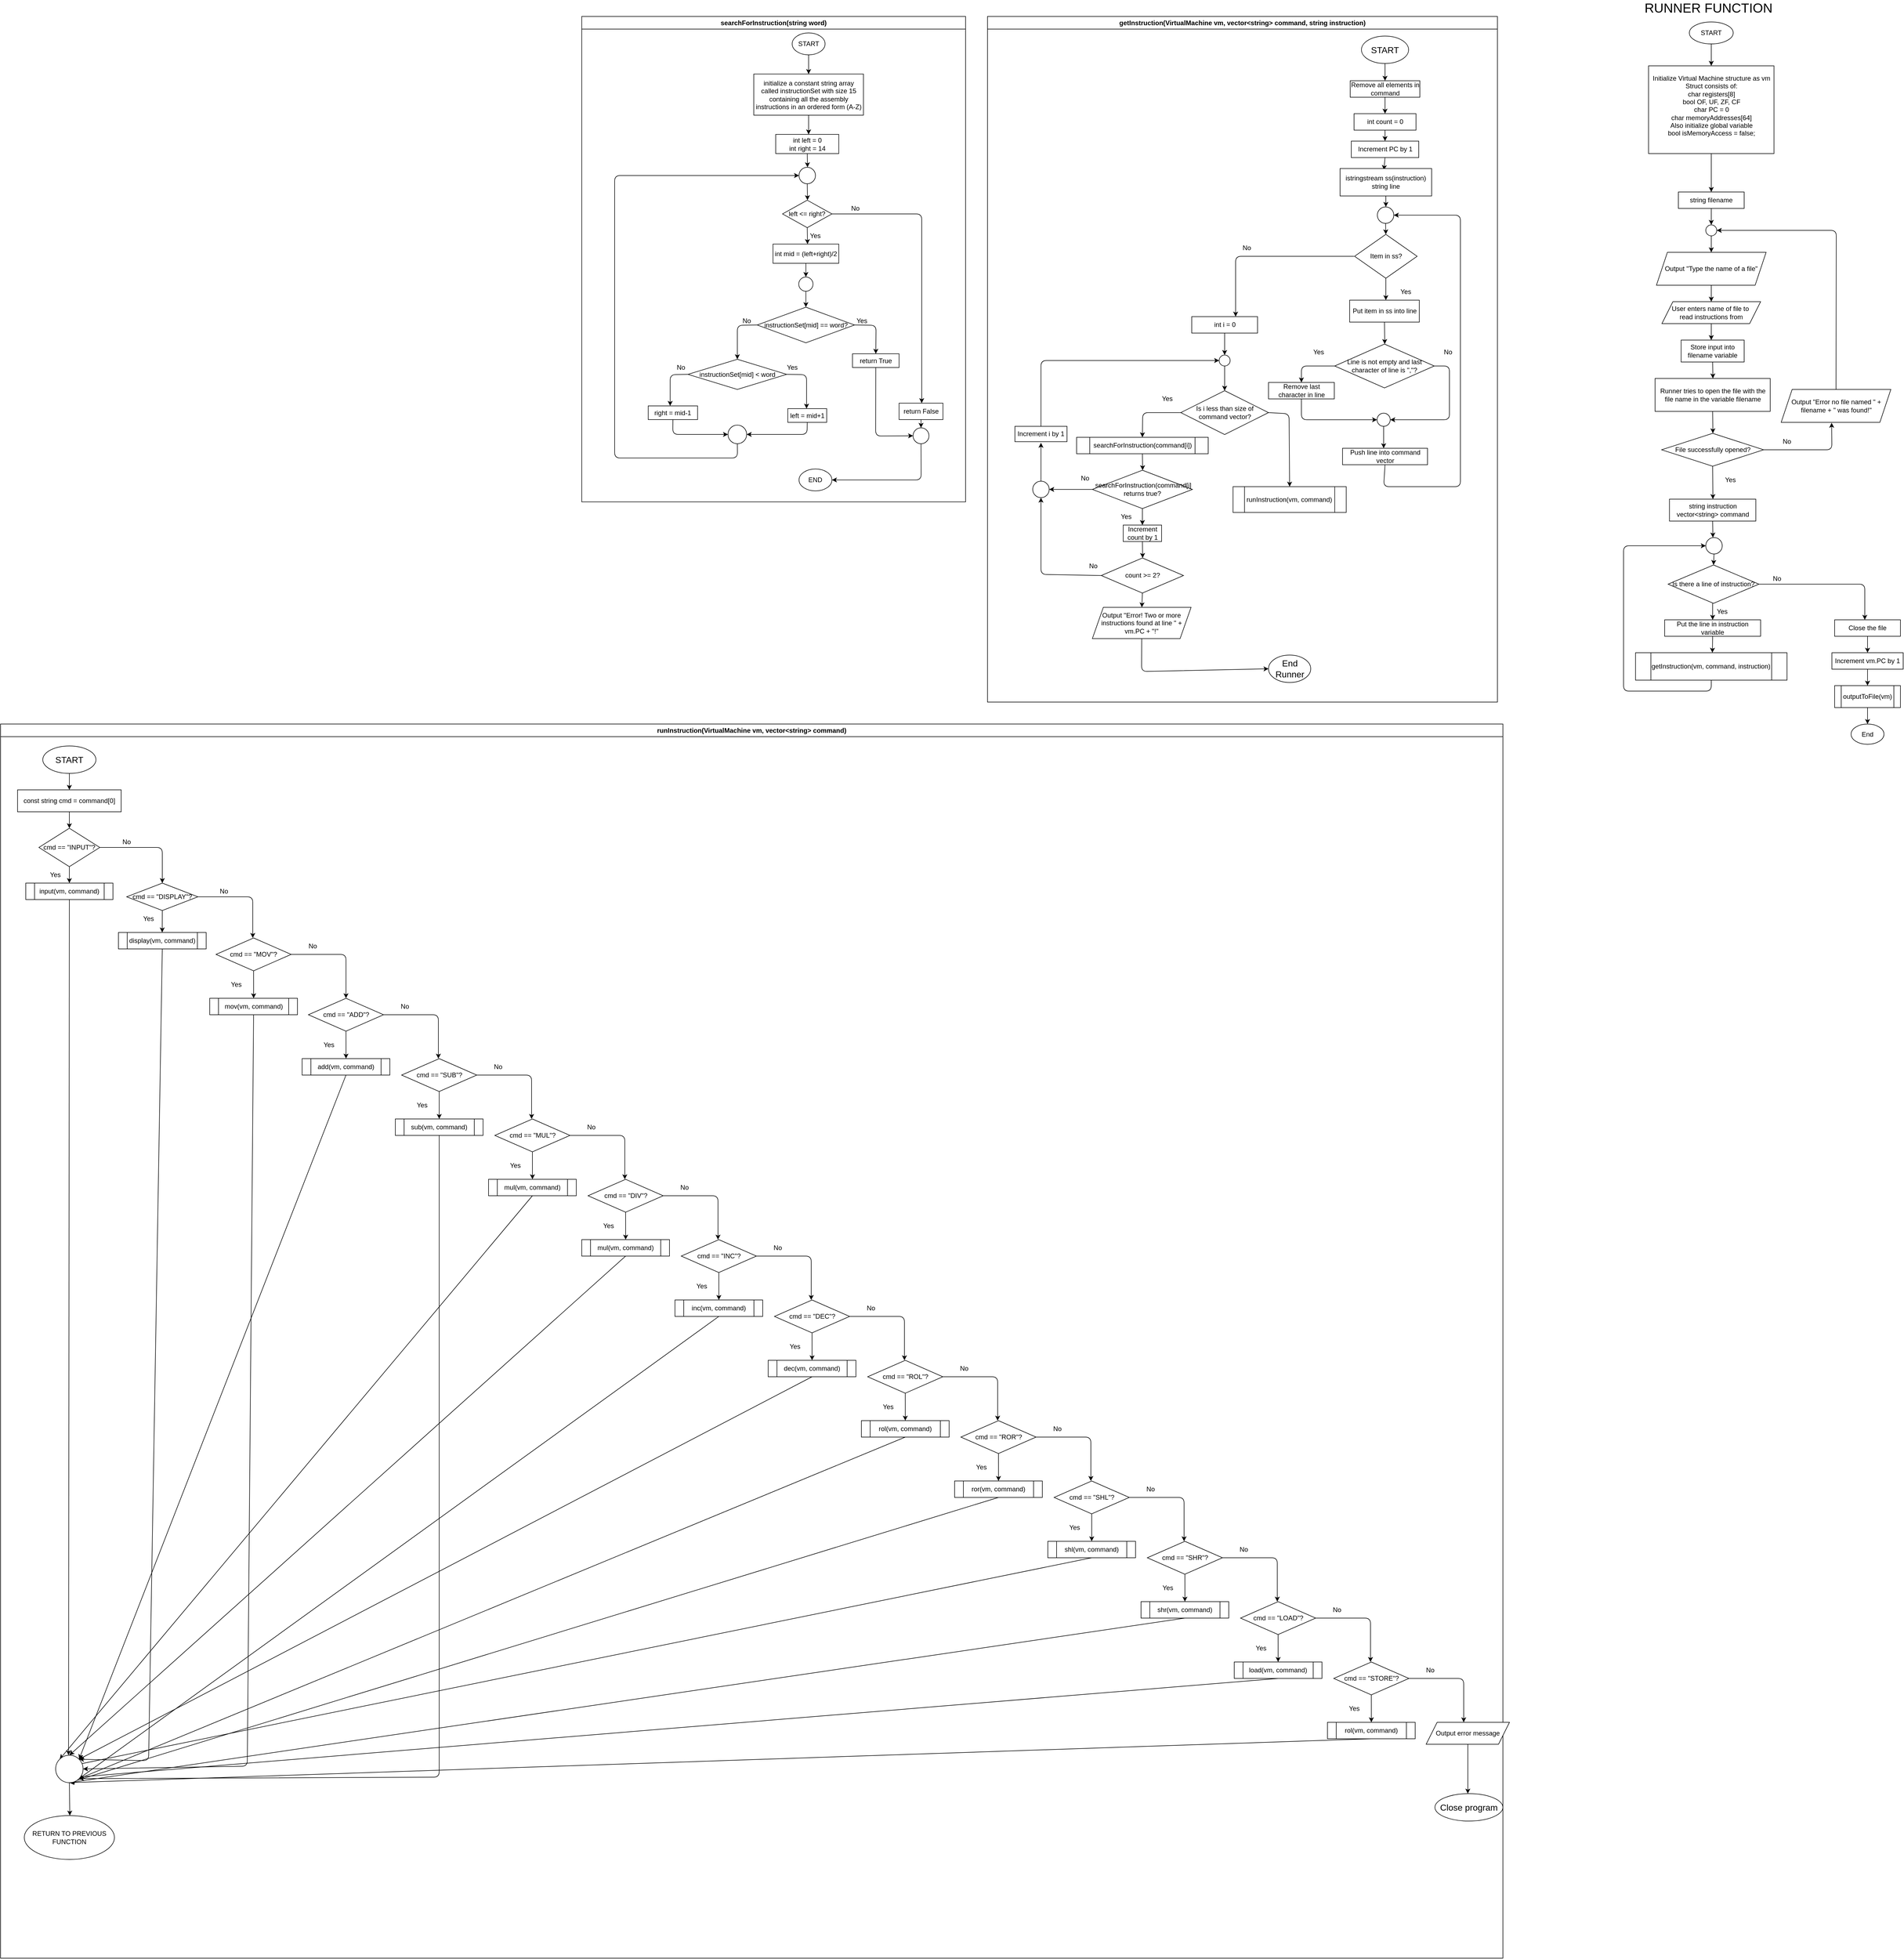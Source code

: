 <mxfile>
    <diagram id="tOpUC_x_UmTDzg8uJLqQ" name="Runner">
        <mxGraphModel dx="4440" dy="1804" grid="1" gridSize="10" guides="1" tooltips="1" connect="1" arrows="1" fold="1" page="1" pageScale="1" pageWidth="850" pageHeight="1100" math="0" shadow="0">
            <root>
                <mxCell id="0"/>
                <mxCell id="1" parent="0"/>
                <mxCell id="2" value="START" style="ellipse;whiteSpace=wrap;html=1;" parent="1" vertex="1">
                    <mxGeometry x="170" y="-990" width="80" height="40" as="geometry"/>
                </mxCell>
                <mxCell id="3" value="" style="endArrow=classic;html=1;exitX=0.5;exitY=1;exitDx=0;exitDy=0;entryX=0.5;entryY=0;entryDx=0;entryDy=0;" parent="1" source="2" target="4" edge="1">
                    <mxGeometry width="50" height="50" relative="1" as="geometry">
                        <mxPoint x="250" y="-610" as="sourcePoint"/>
                        <mxPoint x="210" y="-930" as="targetPoint"/>
                    </mxGeometry>
                </mxCell>
                <mxCell id="5" style="edgeStyle=none;html=1;exitX=0.5;exitY=1;exitDx=0;exitDy=0;" parent="1" source="4" edge="1">
                    <mxGeometry relative="1" as="geometry">
                        <mxPoint x="210" y="-680" as="targetPoint"/>
                    </mxGeometry>
                </mxCell>
                <mxCell id="4" value="Initialize Virtual Machine structure as vm&lt;div&gt;&lt;font color=&quot;#000000&quot;&gt;Struct consists of:&lt;br&gt;&lt;/font&gt;&lt;div&gt;char registers[8]&lt;/div&gt;&lt;div&gt;bool OF, UF, ZF, CF&lt;/div&gt;&lt;div&gt;char PC = 0&lt;/div&gt;&lt;div&gt;char memoryAddresses[64]&lt;/div&gt;&lt;/div&gt;&lt;div&gt;Also initialize global variable&lt;/div&gt;&lt;div&gt;bool isMemoryAccess = false;&lt;/div&gt;&lt;div&gt;&lt;br&gt;&lt;/div&gt;" style="rounded=0;whiteSpace=wrap;html=1;" parent="1" vertex="1">
                    <mxGeometry x="95.62" y="-910" width="228.75" height="160" as="geometry"/>
                </mxCell>
                <mxCell id="9" style="edgeStyle=none;html=1;exitX=0.5;exitY=1;exitDx=0;exitDy=0;" parent="1" source="8" edge="1">
                    <mxGeometry relative="1" as="geometry">
                        <mxPoint x="210" y="-620" as="targetPoint"/>
                    </mxGeometry>
                </mxCell>
                <mxCell id="8" value="string filename" style="rounded=0;whiteSpace=wrap;html=1;" parent="1" vertex="1">
                    <mxGeometry x="150" y="-680" width="120" height="30" as="geometry"/>
                </mxCell>
                <mxCell id="11" style="edgeStyle=none;html=1;exitX=0.5;exitY=1;exitDx=0;exitDy=0;" parent="1" source="10" edge="1">
                    <mxGeometry relative="1" as="geometry">
                        <mxPoint x="210" y="-570" as="targetPoint"/>
                    </mxGeometry>
                </mxCell>
                <mxCell id="10" value="" style="ellipse;whiteSpace=wrap;html=1;aspect=fixed;" parent="1" vertex="1">
                    <mxGeometry x="200" y="-620" width="20" height="20" as="geometry"/>
                </mxCell>
                <mxCell id="13" style="edgeStyle=none;html=1;exitX=0.5;exitY=1;exitDx=0;exitDy=0;" parent="1" source="12" edge="1">
                    <mxGeometry relative="1" as="geometry">
                        <mxPoint x="210" y="-480" as="targetPoint"/>
                    </mxGeometry>
                </mxCell>
                <mxCell id="12" value="Output &quot;Type the name of a file&quot;" style="shape=parallelogram;perimeter=parallelogramPerimeter;whiteSpace=wrap;html=1;fixedSize=1;" parent="1" vertex="1">
                    <mxGeometry x="110" y="-570" width="200" height="60" as="geometry"/>
                </mxCell>
                <mxCell id="15" style="edgeStyle=none;html=1;exitX=0.5;exitY=1;exitDx=0;exitDy=0;" parent="1" source="14" edge="1">
                    <mxGeometry relative="1" as="geometry">
                        <mxPoint x="210" y="-410" as="targetPoint"/>
                    </mxGeometry>
                </mxCell>
                <mxCell id="14" value="User enters name of file to&amp;nbsp;&lt;div&gt;read instructions from&lt;/div&gt;" style="shape=parallelogram;perimeter=parallelogramPerimeter;whiteSpace=wrap;html=1;fixedSize=1;" parent="1" vertex="1">
                    <mxGeometry x="120" y="-480" width="180" height="40" as="geometry"/>
                </mxCell>
                <mxCell id="16" value="Store input into filename variable" style="rounded=0;whiteSpace=wrap;html=1;" parent="1" vertex="1">
                    <mxGeometry x="155" y="-410" width="115" height="40" as="geometry"/>
                </mxCell>
                <mxCell id="18" value="" style="endArrow=classic;html=1;exitX=0.5;exitY=1;exitDx=0;exitDy=0;" parent="1" source="16" edge="1">
                    <mxGeometry width="50" height="50" relative="1" as="geometry">
                        <mxPoint x="240" y="-440" as="sourcePoint"/>
                        <mxPoint x="213" y="-340" as="targetPoint"/>
                    </mxGeometry>
                </mxCell>
                <mxCell id="19" value="Runner tries to open the file with the file name in the variable filename" style="rounded=0;whiteSpace=wrap;html=1;" parent="1" vertex="1">
                    <mxGeometry x="107.5" y="-340" width="210" height="60" as="geometry"/>
                </mxCell>
                <mxCell id="20" value="" style="endArrow=classic;html=1;exitX=0.5;exitY=1;exitDx=0;exitDy=0;" parent="1" source="19" edge="1">
                    <mxGeometry width="50" height="50" relative="1" as="geometry">
                        <mxPoint x="240" y="-440" as="sourcePoint"/>
                        <mxPoint x="213" y="-240" as="targetPoint"/>
                    </mxGeometry>
                </mxCell>
                <mxCell id="22" style="edgeStyle=none;html=1;exitX=1;exitY=0.5;exitDx=0;exitDy=0;entryX=0.46;entryY=1.013;entryDx=0;entryDy=0;entryPerimeter=0;" parent="1" source="21" target="24" edge="1">
                    <mxGeometry relative="1" as="geometry">
                        <mxPoint x="400" y="-260" as="targetPoint"/>
                        <Array as="points">
                            <mxPoint x="430" y="-210"/>
                        </Array>
                    </mxGeometry>
                </mxCell>
                <mxCell id="27" style="edgeStyle=none;html=1;exitX=0.5;exitY=1;exitDx=0;exitDy=0;" parent="1" source="21" edge="1">
                    <mxGeometry relative="1" as="geometry">
                        <mxPoint x="213" y="-120" as="targetPoint"/>
                    </mxGeometry>
                </mxCell>
                <mxCell id="21" value="File successfully opened?" style="rhombus;whiteSpace=wrap;html=1;" parent="1" vertex="1">
                    <mxGeometry x="119.5" y="-240" width="186" height="60" as="geometry"/>
                </mxCell>
                <mxCell id="25" style="edgeStyle=none;html=1;exitX=0.5;exitY=0;exitDx=0;exitDy=0;entryX=1;entryY=0.5;entryDx=0;entryDy=0;" parent="1" source="24" target="10" edge="1">
                    <mxGeometry relative="1" as="geometry">
                        <Array as="points">
                            <mxPoint x="438" y="-610"/>
                        </Array>
                    </mxGeometry>
                </mxCell>
                <mxCell id="24" value="Output &quot;Error no file named &quot; + filename + &quot; was found!&quot;" style="shape=parallelogram;perimeter=parallelogramPerimeter;whiteSpace=wrap;html=1;fixedSize=1;" parent="1" vertex="1">
                    <mxGeometry x="337.5" y="-320" width="200" height="60" as="geometry"/>
                </mxCell>
                <mxCell id="26" value="No" style="text;html=1;align=center;verticalAlign=middle;whiteSpace=wrap;rounded=0;" parent="1" vertex="1">
                    <mxGeometry x="318" y="-240" width="60" height="30" as="geometry"/>
                </mxCell>
                <mxCell id="28" value="Yes" style="text;html=1;align=center;verticalAlign=middle;whiteSpace=wrap;rounded=0;" parent="1" vertex="1">
                    <mxGeometry x="215" y="-170" width="60" height="30" as="geometry"/>
                </mxCell>
                <mxCell id="29" value="string instruction&lt;div&gt;vector&amp;lt;string&amp;gt; command&lt;/div&gt;" style="rounded=0;whiteSpace=wrap;html=1;" parent="1" vertex="1">
                    <mxGeometry x="133.75" y="-120" width="157.5" height="40" as="geometry"/>
                </mxCell>
                <mxCell id="31" value="" style="endArrow=classic;html=1;exitX=0.5;exitY=1;exitDx=0;exitDy=0;" parent="1" source="29" edge="1">
                    <mxGeometry width="50" height="50" relative="1" as="geometry">
                        <mxPoint x="220" as="sourcePoint"/>
                        <mxPoint x="213" y="-50" as="targetPoint"/>
                    </mxGeometry>
                </mxCell>
                <mxCell id="33" style="edgeStyle=none;html=1;exitX=0.5;exitY=1;exitDx=0;exitDy=0;entryX=0.5;entryY=0;entryDx=0;entryDy=0;" parent="1" target="201" edge="1">
                    <mxGeometry relative="1" as="geometry">
                        <mxPoint x="213" y="110" as="targetPoint"/>
                        <mxPoint x="212.505" y="70" as="sourcePoint"/>
                    </mxGeometry>
                </mxCell>
                <mxCell id="199" style="edgeStyle=none;html=1;exitX=1;exitY=0.5;exitDx=0;exitDy=0;" parent="1" source="32" edge="1">
                    <mxGeometry relative="1" as="geometry">
                        <mxPoint x="490" y="100" as="targetPoint"/>
                        <Array as="points">
                            <mxPoint x="490" y="35"/>
                        </Array>
                    </mxGeometry>
                </mxCell>
                <mxCell id="32" value="Is there a line of instruction?" style="rhombus;whiteSpace=wrap;html=1;" parent="1" vertex="1">
                    <mxGeometry x="131.25" width="165.75" height="70" as="geometry"/>
                </mxCell>
                <mxCell id="60" style="edgeStyle=none;html=1;exitX=0.5;exitY=1;exitDx=0;exitDy=0;entryX=0.5;entryY=0;entryDx=0;entryDy=0;" parent="1" source="58" target="32" edge="1">
                    <mxGeometry relative="1" as="geometry"/>
                </mxCell>
                <mxCell id="58" value="" style="ellipse;whiteSpace=wrap;html=1;aspect=fixed;" parent="1" vertex="1">
                    <mxGeometry x="200" y="-50" width="30" height="30" as="geometry"/>
                </mxCell>
                <mxCell id="81" value="searchForInstruction(string word)" style="swimlane;whiteSpace=wrap;html=1;" parent="1" vertex="1">
                    <mxGeometry x="-1850" y="-1000" width="700" height="885" as="geometry"/>
                </mxCell>
                <mxCell id="83" style="edgeStyle=none;html=1;exitX=0.5;exitY=1;exitDx=0;exitDy=0;" parent="81" source="82" edge="1">
                    <mxGeometry relative="1" as="geometry">
                        <mxPoint x="413.75" y="105" as="targetPoint"/>
                    </mxGeometry>
                </mxCell>
                <mxCell id="82" value="START" style="ellipse;whiteSpace=wrap;html=1;" parent="81" vertex="1">
                    <mxGeometry x="383.75" y="30" width="60" height="40" as="geometry"/>
                </mxCell>
                <mxCell id="85" style="edgeStyle=none;html=1;exitX=0.5;exitY=1;exitDx=0;exitDy=0;" parent="81" source="84" edge="1">
                    <mxGeometry relative="1" as="geometry">
                        <mxPoint x="413.75" y="215" as="targetPoint"/>
                    </mxGeometry>
                </mxCell>
                <mxCell id="84" value="initialize a constant string array called instructionSet with size 15 containing all the assembly instructions in an ordered form (A-Z)" style="rounded=0;whiteSpace=wrap;html=1;" parent="81" vertex="1">
                    <mxGeometry x="313.75" y="105" width="200" height="75" as="geometry"/>
                </mxCell>
                <mxCell id="88" style="edgeStyle=none;html=1;exitX=0.5;exitY=1;exitDx=0;exitDy=0;" parent="81" source="86" edge="1">
                    <mxGeometry relative="1" as="geometry">
                        <mxPoint x="411.75" y="275" as="targetPoint"/>
                    </mxGeometry>
                </mxCell>
                <mxCell id="86" value="int left = 0&lt;div&gt;int right = 14&lt;/div&gt;" style="rounded=0;whiteSpace=wrap;html=1;" parent="81" vertex="1">
                    <mxGeometry x="353.75" y="215" width="115" height="35" as="geometry"/>
                </mxCell>
                <mxCell id="90" style="edgeStyle=none;html=1;exitX=0.5;exitY=1;exitDx=0;exitDy=0;" parent="81" source="89" edge="1">
                    <mxGeometry relative="1" as="geometry">
                        <mxPoint x="411.75" y="335" as="targetPoint"/>
                    </mxGeometry>
                </mxCell>
                <mxCell id="89" value="" style="ellipse;whiteSpace=wrap;html=1;aspect=fixed;" parent="81" vertex="1">
                    <mxGeometry x="396.25" y="275" width="30" height="30" as="geometry"/>
                </mxCell>
                <mxCell id="92" style="edgeStyle=none;html=1;exitX=0.5;exitY=1;exitDx=0;exitDy=0;" parent="81" source="91" edge="1">
                    <mxGeometry relative="1" as="geometry">
                        <mxPoint x="411.75" y="415" as="targetPoint"/>
                    </mxGeometry>
                </mxCell>
                <mxCell id="120" style="edgeStyle=none;html=1;exitX=1;exitY=0.5;exitDx=0;exitDy=0;" parent="81" source="91" edge="1">
                    <mxGeometry relative="1" as="geometry">
                        <mxPoint x="620" y="705" as="targetPoint"/>
                        <Array as="points">
                            <mxPoint x="620" y="360"/>
                        </Array>
                    </mxGeometry>
                </mxCell>
                <mxCell id="91" value="left &amp;lt;= right?" style="rhombus;whiteSpace=wrap;html=1;" parent="81" vertex="1">
                    <mxGeometry x="366.25" y="335" width="90" height="50" as="geometry"/>
                </mxCell>
                <mxCell id="93" value="Yes" style="text;html=1;align=center;verticalAlign=middle;whiteSpace=wrap;rounded=0;" parent="81" vertex="1">
                    <mxGeometry x="396.25" y="385" width="60" height="30" as="geometry"/>
                </mxCell>
                <mxCell id="95" style="edgeStyle=none;html=1;exitX=0.5;exitY=1;exitDx=0;exitDy=0;" parent="81" source="94" edge="1">
                    <mxGeometry relative="1" as="geometry">
                        <mxPoint x="408.75" y="475" as="targetPoint"/>
                    </mxGeometry>
                </mxCell>
                <mxCell id="94" value="int mid = (left+right)/2" style="rounded=0;whiteSpace=wrap;html=1;" parent="81" vertex="1">
                    <mxGeometry x="348.75" y="415" width="120" height="35" as="geometry"/>
                </mxCell>
                <mxCell id="97" style="edgeStyle=none;html=1;exitX=1;exitY=0.5;exitDx=0;exitDy=0;entryX=0.5;entryY=0;entryDx=0;entryDy=0;" parent="81" source="96" target="98" edge="1">
                    <mxGeometry relative="1" as="geometry">
                        <mxPoint x="533.75" y="582" as="targetPoint"/>
                        <mxPoint x="497.5" y="554.5" as="sourcePoint"/>
                        <Array as="points">
                            <mxPoint x="536.75" y="563"/>
                        </Array>
                    </mxGeometry>
                </mxCell>
                <mxCell id="104" style="edgeStyle=none;html=1;exitX=0;exitY=0.5;exitDx=0;exitDy=0;" parent="81" source="96" edge="1">
                    <mxGeometry relative="1" as="geometry">
                        <mxPoint x="283.75" y="625" as="targetPoint"/>
                        <Array as="points">
                            <mxPoint x="283.75" y="563"/>
                        </Array>
                    </mxGeometry>
                </mxCell>
                <mxCell id="96" value="instructionSet[mid] == word?" style="rhombus;whiteSpace=wrap;html=1;" parent="81" vertex="1">
                    <mxGeometry x="320" y="530" width="177.5" height="65" as="geometry"/>
                </mxCell>
                <mxCell id="125" style="edgeStyle=none;html=1;exitX=0.5;exitY=1;exitDx=0;exitDy=0;entryX=0;entryY=0.5;entryDx=0;entryDy=0;" parent="81" source="98" target="123" edge="1">
                    <mxGeometry relative="1" as="geometry">
                        <Array as="points">
                            <mxPoint x="536" y="765"/>
                        </Array>
                    </mxGeometry>
                </mxCell>
                <mxCell id="98" value="return True" style="rounded=0;whiteSpace=wrap;html=1;" parent="81" vertex="1">
                    <mxGeometry x="493.75" y="615" width="85" height="25" as="geometry"/>
                </mxCell>
                <mxCell id="102" value="" style="edgeStyle=none;html=1;" parent="81" source="100" target="96" edge="1">
                    <mxGeometry relative="1" as="geometry"/>
                </mxCell>
                <mxCell id="100" value="" style="ellipse;whiteSpace=wrap;html=1;aspect=fixed;" parent="81" vertex="1">
                    <mxGeometry x="395.75" y="475" width="26" height="26" as="geometry"/>
                </mxCell>
                <mxCell id="106" style="edgeStyle=none;html=1;exitX=0;exitY=0.5;exitDx=0;exitDy=0;" parent="81" source="105" edge="1">
                    <mxGeometry relative="1" as="geometry">
                        <mxPoint x="161.25" y="710" as="targetPoint"/>
                        <Array as="points">
                            <mxPoint x="161.25" y="653"/>
                        </Array>
                    </mxGeometry>
                </mxCell>
                <mxCell id="112" style="edgeStyle=none;html=1;exitX=1;exitY=0.5;exitDx=0;exitDy=0;" parent="81" source="105" edge="1">
                    <mxGeometry relative="1" as="geometry">
                        <mxPoint x="410" y="715" as="targetPoint"/>
                        <Array as="points">
                            <mxPoint x="410" y="653"/>
                        </Array>
                    </mxGeometry>
                </mxCell>
                <mxCell id="105" value="instructionSet[mid] &amp;lt; word" style="rhombus;whiteSpace=wrap;html=1;" parent="81" vertex="1">
                    <mxGeometry x="193.75" y="625" width="180" height="55" as="geometry"/>
                </mxCell>
                <mxCell id="107" value="Yes" style="text;html=1;align=center;verticalAlign=middle;whiteSpace=wrap;rounded=0;" parent="81" vertex="1">
                    <mxGeometry x="481.25" y="540" width="60" height="30" as="geometry"/>
                </mxCell>
                <mxCell id="108" value="No" style="text;html=1;align=center;verticalAlign=middle;whiteSpace=wrap;rounded=0;" parent="81" vertex="1">
                    <mxGeometry x="271.25" y="540" width="60" height="30" as="geometry"/>
                </mxCell>
                <mxCell id="109" value="No" style="text;html=1;align=center;verticalAlign=middle;whiteSpace=wrap;rounded=0;" parent="81" vertex="1">
                    <mxGeometry x="151.25" y="625" width="60" height="30" as="geometry"/>
                </mxCell>
                <mxCell id="110" value="Yes" style="text;html=1;align=center;verticalAlign=middle;whiteSpace=wrap;rounded=0;" parent="81" vertex="1">
                    <mxGeometry x="353.75" y="625" width="60" height="30" as="geometry"/>
                </mxCell>
                <mxCell id="114" style="edgeStyle=none;html=1;exitX=0.5;exitY=1;exitDx=0;exitDy=0;entryX=0;entryY=0.5;entryDx=0;entryDy=0;" parent="81" source="111" target="116" edge="1">
                    <mxGeometry relative="1" as="geometry">
                        <mxPoint x="260" y="765" as="targetPoint"/>
                        <Array as="points">
                            <mxPoint x="166" y="762"/>
                        </Array>
                    </mxGeometry>
                </mxCell>
                <mxCell id="111" value="right = mid-1" style="rounded=0;whiteSpace=wrap;html=1;" parent="81" vertex="1">
                    <mxGeometry x="121.25" y="710" width="90" height="25" as="geometry"/>
                </mxCell>
                <mxCell id="117" style="edgeStyle=none;html=1;exitX=0.5;exitY=1;exitDx=0;exitDy=0;entryX=1;entryY=0.5;entryDx=0;entryDy=0;" parent="81" source="113" target="116" edge="1">
                    <mxGeometry relative="1" as="geometry">
                        <Array as="points">
                            <mxPoint x="411" y="762"/>
                        </Array>
                    </mxGeometry>
                </mxCell>
                <mxCell id="113" value="left = mid+1" style="rounded=0;whiteSpace=wrap;html=1;" parent="81" vertex="1">
                    <mxGeometry x="375.75" y="715" width="71" height="25" as="geometry"/>
                </mxCell>
                <mxCell id="119" style="edgeStyle=none;html=1;exitX=0.5;exitY=1;exitDx=0;exitDy=0;entryX=0;entryY=0.5;entryDx=0;entryDy=0;" parent="81" source="116" target="89" edge="1">
                    <mxGeometry relative="1" as="geometry">
                        <mxPoint x="100" y="455" as="targetPoint"/>
                        <Array as="points">
                            <mxPoint x="284" y="805"/>
                            <mxPoint x="60" y="805"/>
                            <mxPoint x="60" y="290"/>
                        </Array>
                    </mxGeometry>
                </mxCell>
                <mxCell id="116" value="" style="ellipse;whiteSpace=wrap;html=1;aspect=fixed;" parent="81" vertex="1">
                    <mxGeometry x="266.75" y="745" width="34" height="34" as="geometry"/>
                </mxCell>
                <mxCell id="121" value="No" style="text;html=1;align=center;verticalAlign=middle;whiteSpace=wrap;rounded=0;" parent="81" vertex="1">
                    <mxGeometry x="469" y="335" width="60" height="30" as="geometry"/>
                </mxCell>
                <mxCell id="124" style="edgeStyle=none;html=1;exitX=0.5;exitY=1;exitDx=0;exitDy=0;entryX=0.5;entryY=0;entryDx=0;entryDy=0;" parent="81" source="122" target="123" edge="1">
                    <mxGeometry relative="1" as="geometry">
                        <mxPoint x="619" y="745" as="targetPoint"/>
                    </mxGeometry>
                </mxCell>
                <mxCell id="122" value="return False" style="rounded=0;whiteSpace=wrap;html=1;" parent="81" vertex="1">
                    <mxGeometry x="578.75" y="705" width="80" height="30" as="geometry"/>
                </mxCell>
                <mxCell id="126" style="edgeStyle=none;html=1;exitX=0.5;exitY=1;exitDx=0;exitDy=0;entryX=1;entryY=0.5;entryDx=0;entryDy=0;" parent="81" source="123" target="128" edge="1">
                    <mxGeometry relative="1" as="geometry">
                        <mxPoint x="619" y="815" as="targetPoint"/>
                        <Array as="points">
                            <mxPoint x="619" y="845"/>
                        </Array>
                    </mxGeometry>
                </mxCell>
                <mxCell id="123" value="" style="ellipse;whiteSpace=wrap;html=1;aspect=fixed;" parent="81" vertex="1">
                    <mxGeometry x="604.25" y="750" width="29" height="29" as="geometry"/>
                </mxCell>
                <mxCell id="128" value="END" style="ellipse;whiteSpace=wrap;html=1;" parent="81" vertex="1">
                    <mxGeometry x="396.25" y="825" width="60" height="40" as="geometry"/>
                </mxCell>
                <mxCell id="198" value="Yes" style="text;html=1;align=center;verticalAlign=middle;whiteSpace=wrap;rounded=0;" parent="1" vertex="1">
                    <mxGeometry x="200" y="70" width="60" height="30" as="geometry"/>
                </mxCell>
                <mxCell id="200" value="No" style="text;html=1;align=center;verticalAlign=middle;whiteSpace=wrap;rounded=0;" parent="1" vertex="1">
                    <mxGeometry x="300" y="10" width="60" height="30" as="geometry"/>
                </mxCell>
                <mxCell id="JFNkGlz_tdMQZYll_2YN-286" style="edgeStyle=none;html=1;exitX=0.5;exitY=1;exitDx=0;exitDy=0;" parent="1" source="201" edge="1">
                    <mxGeometry relative="1" as="geometry">
                        <mxPoint x="212" y="160" as="targetPoint"/>
                    </mxGeometry>
                </mxCell>
                <mxCell id="201" value="Put the line in instruction variable" style="rounded=0;whiteSpace=wrap;html=1;" parent="1" vertex="1">
                    <mxGeometry x="125" y="100" width="175" height="30" as="geometry"/>
                </mxCell>
                <mxCell id="204" style="edgeStyle=none;html=1;exitX=0.5;exitY=1;exitDx=0;exitDy=0;" parent="1" source="203" edge="1">
                    <mxGeometry relative="1" as="geometry">
                        <mxPoint x="495" y="160" as="targetPoint"/>
                    </mxGeometry>
                </mxCell>
                <mxCell id="203" value="Close the file" style="rounded=0;whiteSpace=wrap;html=1;" parent="1" vertex="1">
                    <mxGeometry x="435" y="100" width="120" height="30" as="geometry"/>
                </mxCell>
                <mxCell id="206" style="edgeStyle=none;html=1;exitX=0.5;exitY=1;exitDx=0;exitDy=0;" parent="1" source="205" edge="1">
                    <mxGeometry relative="1" as="geometry">
                        <mxPoint x="495" y="220" as="targetPoint"/>
                    </mxGeometry>
                </mxCell>
                <mxCell id="205" value="Increment vm.PC by 1" style="rounded=0;whiteSpace=wrap;html=1;" parent="1" vertex="1">
                    <mxGeometry x="430" y="160" width="130" height="30" as="geometry"/>
                </mxCell>
                <mxCell id="209" style="edgeStyle=none;html=1;exitX=0.5;exitY=1;exitDx=0;exitDy=0;entryX=0.5;entryY=0;entryDx=0;entryDy=0;" parent="1" source="208" edge="1">
                    <mxGeometry relative="1" as="geometry">
                        <mxPoint x="495" y="290" as="targetPoint"/>
                    </mxGeometry>
                </mxCell>
                <mxCell id="208" value="outputToFile(vm)" style="shape=process;whiteSpace=wrap;html=1;backgroundOutline=1;" parent="1" vertex="1">
                    <mxGeometry x="435" y="220" width="120" height="40" as="geometry"/>
                </mxCell>
                <mxCell id="210" value="End" style="ellipse;whiteSpace=wrap;html=1;" parent="1" vertex="1">
                    <mxGeometry x="465" y="290" width="60" height="37" as="geometry"/>
                </mxCell>
                <mxCell id="JFNkGlz_tdMQZYll_2YN-228" value="getInstruction(VirtualMachine vm, vector&amp;lt;string&amp;gt; command, string instruction)" style="swimlane;whiteSpace=wrap;html=1;" parent="1" vertex="1">
                    <mxGeometry x="-1110" y="-1000" width="930" height="1250" as="geometry"/>
                </mxCell>
                <mxCell id="JFNkGlz_tdMQZYll_2YN-229" style="edgeStyle=none;html=1;exitX=0.5;exitY=1;exitDx=0;exitDy=0;entryX=0.5;entryY=0;entryDx=0;entryDy=0;" parent="JFNkGlz_tdMQZYll_2YN-228" source="JFNkGlz_tdMQZYll_2YN-230" target="JFNkGlz_tdMQZYll_2YN-232" edge="1">
                    <mxGeometry relative="1" as="geometry">
                        <mxPoint x="726.5" y="137.25" as="targetPoint"/>
                    </mxGeometry>
                </mxCell>
                <mxCell id="JFNkGlz_tdMQZYll_2YN-230" value="Remove all elements in command" style="rounded=0;whiteSpace=wrap;html=1;" parent="JFNkGlz_tdMQZYll_2YN-228" vertex="1">
                    <mxGeometry x="661.5" y="117.25" width="127" height="30" as="geometry"/>
                </mxCell>
                <mxCell id="JFNkGlz_tdMQZYll_2YN-231" style="edgeStyle=none;html=1;exitX=0.5;exitY=1;exitDx=0;exitDy=0;entryX=0.5;entryY=0;entryDx=0;entryDy=0;" parent="JFNkGlz_tdMQZYll_2YN-228" source="JFNkGlz_tdMQZYll_2YN-232" target="JFNkGlz_tdMQZYll_2YN-234" edge="1">
                    <mxGeometry relative="1" as="geometry">
                        <mxPoint x="726.5" y="197.25" as="targetPoint"/>
                    </mxGeometry>
                </mxCell>
                <mxCell id="JFNkGlz_tdMQZYll_2YN-232" value="int count = 0" style="rounded=0;whiteSpace=wrap;html=1;" parent="JFNkGlz_tdMQZYll_2YN-228" vertex="1">
                    <mxGeometry x="668.5" y="177.25" width="113" height="30" as="geometry"/>
                </mxCell>
                <mxCell id="JFNkGlz_tdMQZYll_2YN-233" style="edgeStyle=none;html=1;exitX=0.5;exitY=1;exitDx=0;exitDy=0;entryX=0.479;entryY=0.055;entryDx=0;entryDy=0;entryPerimeter=0;" parent="JFNkGlz_tdMQZYll_2YN-228" source="JFNkGlz_tdMQZYll_2YN-234" target="JFNkGlz_tdMQZYll_2YN-236" edge="1">
                    <mxGeometry relative="1" as="geometry">
                        <mxPoint x="725.5" y="257.25" as="targetPoint"/>
                    </mxGeometry>
                </mxCell>
                <mxCell id="JFNkGlz_tdMQZYll_2YN-234" value="Increment PC by 1" style="rounded=0;whiteSpace=wrap;html=1;" parent="JFNkGlz_tdMQZYll_2YN-228" vertex="1">
                    <mxGeometry x="663.5" y="227.25" width="123" height="30" as="geometry"/>
                </mxCell>
                <mxCell id="JFNkGlz_tdMQZYll_2YN-235" style="edgeStyle=none;html=1;exitX=0.5;exitY=1;exitDx=0;exitDy=0;" parent="JFNkGlz_tdMQZYll_2YN-228" source="JFNkGlz_tdMQZYll_2YN-236" edge="1">
                    <mxGeometry relative="1" as="geometry">
                        <mxPoint x="726.5" y="347.25" as="targetPoint"/>
                    </mxGeometry>
                </mxCell>
                <mxCell id="JFNkGlz_tdMQZYll_2YN-236" value="istringstream ss(instruction)&lt;div&gt;string line&lt;/div&gt;" style="rounded=0;whiteSpace=wrap;html=1;" parent="JFNkGlz_tdMQZYll_2YN-228" vertex="1">
                    <mxGeometry x="643" y="277.25" width="167" height="50" as="geometry"/>
                </mxCell>
                <mxCell id="JFNkGlz_tdMQZYll_2YN-237" style="edgeStyle=none;html=1;exitX=0.5;exitY=1;exitDx=0;exitDy=0;" parent="JFNkGlz_tdMQZYll_2YN-228" source="JFNkGlz_tdMQZYll_2YN-238" edge="1">
                    <mxGeometry relative="1" as="geometry">
                        <mxPoint x="726.5" y="517.25" as="targetPoint"/>
                    </mxGeometry>
                </mxCell>
                <mxCell id="JFNkGlz_tdMQZYll_2YN-238" value="Item in ss?" style="rhombus;whiteSpace=wrap;html=1;" parent="JFNkGlz_tdMQZYll_2YN-228" vertex="1">
                    <mxGeometry x="669.5" y="397.25" width="114" height="80" as="geometry"/>
                </mxCell>
                <mxCell id="JFNkGlz_tdMQZYll_2YN-239" style="edgeStyle=none;html=1;exitX=0.5;exitY=1;exitDx=0;exitDy=0;entryX=0.5;entryY=0;entryDx=0;entryDy=0;" parent="JFNkGlz_tdMQZYll_2YN-228" source="JFNkGlz_tdMQZYll_2YN-240" target="JFNkGlz_tdMQZYll_2YN-238" edge="1">
                    <mxGeometry relative="1" as="geometry"/>
                </mxCell>
                <mxCell id="JFNkGlz_tdMQZYll_2YN-240" value="" style="ellipse;whiteSpace=wrap;html=1;aspect=fixed;" parent="JFNkGlz_tdMQZYll_2YN-228" vertex="1">
                    <mxGeometry x="711" y="347.25" width="30" height="30" as="geometry"/>
                </mxCell>
                <mxCell id="JFNkGlz_tdMQZYll_2YN-241" style="edgeStyle=none;html=1;exitX=1;exitY=0.5;exitDx=0;exitDy=0;entryX=1;entryY=0.5;entryDx=0;entryDy=0;" parent="JFNkGlz_tdMQZYll_2YN-228" source="JFNkGlz_tdMQZYll_2YN-243" target="JFNkGlz_tdMQZYll_2YN-251" edge="1">
                    <mxGeometry relative="1" as="geometry">
                        <mxPoint x="872.5" y="747.25" as="targetPoint"/>
                        <Array as="points">
                            <mxPoint x="842.5" y="637.25"/>
                            <mxPoint x="842.5" y="735.25"/>
                        </Array>
                    </mxGeometry>
                </mxCell>
                <mxCell id="JFNkGlz_tdMQZYll_2YN-242" style="edgeStyle=none;html=1;exitX=0;exitY=0.5;exitDx=0;exitDy=0;entryX=0.5;entryY=0;entryDx=0;entryDy=0;" parent="JFNkGlz_tdMQZYll_2YN-228" source="JFNkGlz_tdMQZYll_2YN-243" target="JFNkGlz_tdMQZYll_2YN-249" edge="1">
                    <mxGeometry relative="1" as="geometry">
                        <Array as="points">
                            <mxPoint x="572.5" y="637.25"/>
                        </Array>
                    </mxGeometry>
                </mxCell>
                <mxCell id="JFNkGlz_tdMQZYll_2YN-243" value="Line is not empty and last character of line is &quot;,&quot;?" style="rhombus;whiteSpace=wrap;html=1;" parent="JFNkGlz_tdMQZYll_2YN-228" vertex="1">
                    <mxGeometry x="633.25" y="597.25" width="181.5" height="80" as="geometry"/>
                </mxCell>
                <mxCell id="JFNkGlz_tdMQZYll_2YN-244" style="edgeStyle=none;html=1;exitX=0.5;exitY=1;exitDx=0;exitDy=0;" parent="JFNkGlz_tdMQZYll_2YN-228" source="JFNkGlz_tdMQZYll_2YN-245" edge="1">
                    <mxGeometry relative="1" as="geometry">
                        <mxPoint x="724.5" y="597.25" as="targetPoint"/>
                    </mxGeometry>
                </mxCell>
                <mxCell id="JFNkGlz_tdMQZYll_2YN-245" value="Put item in ss into line" style="rounded=0;whiteSpace=wrap;html=1;" parent="JFNkGlz_tdMQZYll_2YN-228" vertex="1">
                    <mxGeometry x="660.5" y="517.25" width="127" height="40" as="geometry"/>
                </mxCell>
                <mxCell id="JFNkGlz_tdMQZYll_2YN-246" value="Yes" style="text;html=1;align=center;verticalAlign=middle;whiteSpace=wrap;rounded=0;" parent="JFNkGlz_tdMQZYll_2YN-228" vertex="1">
                    <mxGeometry x="573.5" y="597.25" width="60" height="30" as="geometry"/>
                </mxCell>
                <mxCell id="JFNkGlz_tdMQZYll_2YN-247" value="No" style="text;html=1;align=center;verticalAlign=middle;whiteSpace=wrap;rounded=0;" parent="JFNkGlz_tdMQZYll_2YN-228" vertex="1">
                    <mxGeometry x="809.5" y="597.25" width="60" height="30" as="geometry"/>
                </mxCell>
                <mxCell id="JFNkGlz_tdMQZYll_2YN-248" style="edgeStyle=none;html=1;exitX=0.5;exitY=1;exitDx=0;exitDy=0;" parent="JFNkGlz_tdMQZYll_2YN-228" source="JFNkGlz_tdMQZYll_2YN-249" target="JFNkGlz_tdMQZYll_2YN-251" edge="1">
                    <mxGeometry relative="1" as="geometry">
                        <mxPoint x="572.5" y="697.25" as="sourcePoint"/>
                        <Array as="points">
                            <mxPoint x="572.5" y="735.25"/>
                        </Array>
                    </mxGeometry>
                </mxCell>
                <mxCell id="JFNkGlz_tdMQZYll_2YN-249" value="Remove last character in line" style="rounded=0;whiteSpace=wrap;html=1;" parent="JFNkGlz_tdMQZYll_2YN-228" vertex="1">
                    <mxGeometry x="512.5" y="667.25" width="120" height="30" as="geometry"/>
                </mxCell>
                <mxCell id="JFNkGlz_tdMQZYll_2YN-250" style="edgeStyle=none;html=1;exitX=0.5;exitY=1;exitDx=0;exitDy=0;" parent="JFNkGlz_tdMQZYll_2YN-228" source="JFNkGlz_tdMQZYll_2YN-251" edge="1">
                    <mxGeometry relative="1" as="geometry">
                        <mxPoint x="722.5" y="787.25" as="targetPoint"/>
                    </mxGeometry>
                </mxCell>
                <mxCell id="JFNkGlz_tdMQZYll_2YN-251" value="" style="ellipse;whiteSpace=wrap;html=1;aspect=fixed;" parent="JFNkGlz_tdMQZYll_2YN-228" vertex="1">
                    <mxGeometry x="710.5" y="723.25" width="24" height="24" as="geometry"/>
                </mxCell>
                <mxCell id="JFNkGlz_tdMQZYll_2YN-252" style="edgeStyle=none;html=1;exitX=0.5;exitY=1;exitDx=0;exitDy=0;entryX=1;entryY=0.5;entryDx=0;entryDy=0;" parent="JFNkGlz_tdMQZYll_2YN-228" source="JFNkGlz_tdMQZYll_2YN-253" target="JFNkGlz_tdMQZYll_2YN-240" edge="1">
                    <mxGeometry relative="1" as="geometry">
                        <mxPoint x="982.5" y="47.25" as="targetPoint"/>
                        <Array as="points">
                            <mxPoint x="722.5" y="857.25"/>
                            <mxPoint x="862.5" y="857.25"/>
                            <mxPoint x="862.5" y="362.25"/>
                        </Array>
                    </mxGeometry>
                </mxCell>
                <mxCell id="JFNkGlz_tdMQZYll_2YN-253" value="Push line into command vector" style="rounded=0;whiteSpace=wrap;html=1;" parent="JFNkGlz_tdMQZYll_2YN-228" vertex="1">
                    <mxGeometry x="647.5" y="787.25" width="155" height="30" as="geometry"/>
                </mxCell>
                <mxCell id="JFNkGlz_tdMQZYll_2YN-254" value="Yes" style="text;html=1;align=center;verticalAlign=middle;whiteSpace=wrap;rounded=0;" parent="JFNkGlz_tdMQZYll_2YN-228" vertex="1">
                    <mxGeometry x="732.5" y="487.25" width="60" height="30" as="geometry"/>
                </mxCell>
                <mxCell id="JFNkGlz_tdMQZYll_2YN-255" style="edgeStyle=none;html=1;exitX=0;exitY=0.5;exitDx=0;exitDy=0;" parent="JFNkGlz_tdMQZYll_2YN-228" edge="1">
                    <mxGeometry relative="1" as="geometry">
                        <mxPoint x="452.5" y="547.25" as="targetPoint"/>
                        <Array as="points">
                            <mxPoint x="452.5" y="437.25"/>
                        </Array>
                        <mxPoint x="668.5" y="437.25" as="sourcePoint"/>
                    </mxGeometry>
                </mxCell>
                <mxCell id="JFNkGlz_tdMQZYll_2YN-256" value="No" style="text;html=1;align=center;verticalAlign=middle;whiteSpace=wrap;rounded=0;" parent="JFNkGlz_tdMQZYll_2YN-228" vertex="1">
                    <mxGeometry x="442.5" y="407.25" width="60" height="30" as="geometry"/>
                </mxCell>
                <mxCell id="JFNkGlz_tdMQZYll_2YN-257" style="edgeStyle=none;html=1;exitX=0.5;exitY=1;exitDx=0;exitDy=0;" parent="JFNkGlz_tdMQZYll_2YN-228" source="JFNkGlz_tdMQZYll_2YN-258" edge="1">
                    <mxGeometry relative="1" as="geometry">
                        <mxPoint x="432.5" y="617.25" as="targetPoint"/>
                    </mxGeometry>
                </mxCell>
                <mxCell id="JFNkGlz_tdMQZYll_2YN-258" value="int i = 0" style="rounded=0;whiteSpace=wrap;html=1;" parent="JFNkGlz_tdMQZYll_2YN-228" vertex="1">
                    <mxGeometry x="372.5" y="547.25" width="120" height="30" as="geometry"/>
                </mxCell>
                <mxCell id="JFNkGlz_tdMQZYll_2YN-259" style="edgeStyle=none;html=1;exitX=0;exitY=0.5;exitDx=0;exitDy=0;" parent="JFNkGlz_tdMQZYll_2YN-228" source="JFNkGlz_tdMQZYll_2YN-260" edge="1">
                    <mxGeometry relative="1" as="geometry">
                        <mxPoint x="282.5" y="767.25" as="targetPoint"/>
                        <Array as="points">
                            <mxPoint x="283" y="722.25"/>
                        </Array>
                    </mxGeometry>
                </mxCell>
                <mxCell id="JFNkGlz_tdMQZYll_2YN-284" style="edgeStyle=none;html=1;exitX=1;exitY=0.5;exitDx=0;exitDy=0;entryX=0.5;entryY=0;entryDx=0;entryDy=0;" parent="JFNkGlz_tdMQZYll_2YN-228" source="JFNkGlz_tdMQZYll_2YN-260" target="JFNkGlz_tdMQZYll_2YN-285" edge="1">
                    <mxGeometry relative="1" as="geometry">
                        <mxPoint x="550" y="854.25" as="targetPoint"/>
                        <Array as="points">
                            <mxPoint x="550" y="724.25"/>
                        </Array>
                    </mxGeometry>
                </mxCell>
                <mxCell id="JFNkGlz_tdMQZYll_2YN-260" value="Is i less than size of command vector?" style="rhombus;whiteSpace=wrap;html=1;" parent="JFNkGlz_tdMQZYll_2YN-228" vertex="1">
                    <mxGeometry x="352.5" y="682.25" width="160" height="80" as="geometry"/>
                </mxCell>
                <mxCell id="JFNkGlz_tdMQZYll_2YN-261" style="edgeStyle=none;html=1;exitX=0.5;exitY=1;exitDx=0;exitDy=0;entryX=0.5;entryY=0;entryDx=0;entryDy=0;" parent="JFNkGlz_tdMQZYll_2YN-228" source="JFNkGlz_tdMQZYll_2YN-262" target="JFNkGlz_tdMQZYll_2YN-260" edge="1">
                    <mxGeometry relative="1" as="geometry"/>
                </mxCell>
                <mxCell id="JFNkGlz_tdMQZYll_2YN-262" value="" style="ellipse;whiteSpace=wrap;html=1;aspect=fixed;" parent="JFNkGlz_tdMQZYll_2YN-228" vertex="1">
                    <mxGeometry x="422.5" y="617.25" width="20" height="20" as="geometry"/>
                </mxCell>
                <mxCell id="JFNkGlz_tdMQZYll_2YN-263" value="Yes" style="text;html=1;align=center;verticalAlign=middle;whiteSpace=wrap;rounded=0;" parent="JFNkGlz_tdMQZYll_2YN-228" vertex="1">
                    <mxGeometry x="297.5" y="682.25" width="60" height="30" as="geometry"/>
                </mxCell>
                <mxCell id="JFNkGlz_tdMQZYll_2YN-264" style="edgeStyle=none;html=1;exitX=0.5;exitY=1;exitDx=0;exitDy=0;" parent="JFNkGlz_tdMQZYll_2YN-228" source="JFNkGlz_tdMQZYll_2YN-265" edge="1">
                    <mxGeometry relative="1" as="geometry">
                        <mxPoint x="282.944" y="827.25" as="targetPoint"/>
                    </mxGeometry>
                </mxCell>
                <mxCell id="JFNkGlz_tdMQZYll_2YN-265" value="searchForInstruction(command[i])" style="shape=process;whiteSpace=wrap;html=1;backgroundOutline=1;" parent="JFNkGlz_tdMQZYll_2YN-228" vertex="1">
                    <mxGeometry x="162.5" y="767.25" width="240" height="30" as="geometry"/>
                </mxCell>
                <mxCell id="JFNkGlz_tdMQZYll_2YN-266" style="edgeStyle=none;html=1;exitX=0.5;exitY=1;exitDx=0;exitDy=0;entryX=0.5;entryY=0;entryDx=0;entryDy=0;" parent="JFNkGlz_tdMQZYll_2YN-228" source="JFNkGlz_tdMQZYll_2YN-268" target="JFNkGlz_tdMQZYll_2YN-270" edge="1">
                    <mxGeometry relative="1" as="geometry"/>
                </mxCell>
                <mxCell id="JFNkGlz_tdMQZYll_2YN-267" style="edgeStyle=none;html=1;exitX=0;exitY=0.5;exitDx=0;exitDy=0;entryX=1;entryY=0.5;entryDx=0;entryDy=0;" parent="JFNkGlz_tdMQZYll_2YN-228" source="JFNkGlz_tdMQZYll_2YN-268" target="JFNkGlz_tdMQZYll_2YN-277" edge="1">
                    <mxGeometry relative="1" as="geometry">
                        <mxPoint x="102.5" y="862.361" as="targetPoint"/>
                    </mxGeometry>
                </mxCell>
                <mxCell id="JFNkGlz_tdMQZYll_2YN-268" value="&amp;nbsp;searchForInstruction(command[i] returns true?" style="rhombus;whiteSpace=wrap;html=1;" parent="JFNkGlz_tdMQZYll_2YN-228" vertex="1">
                    <mxGeometry x="191.25" y="827.25" width="182.5" height="70" as="geometry"/>
                </mxCell>
                <mxCell id="JFNkGlz_tdMQZYll_2YN-269" style="edgeStyle=none;html=1;exitX=0.5;exitY=1;exitDx=0;exitDy=0;" parent="JFNkGlz_tdMQZYll_2YN-228" source="JFNkGlz_tdMQZYll_2YN-270" edge="1">
                    <mxGeometry relative="1" as="geometry">
                        <mxPoint x="282.944" y="987.25" as="targetPoint"/>
                    </mxGeometry>
                </mxCell>
                <mxCell id="JFNkGlz_tdMQZYll_2YN-270" value="Increment count by 1" style="rounded=0;whiteSpace=wrap;html=1;" parent="JFNkGlz_tdMQZYll_2YN-228" vertex="1">
                    <mxGeometry x="247.5" y="927.25" width="70" height="30" as="geometry"/>
                </mxCell>
                <mxCell id="JFNkGlz_tdMQZYll_2YN-271" style="edgeStyle=none;html=1;exitX=0.5;exitY=1;exitDx=0;exitDy=0;" parent="JFNkGlz_tdMQZYll_2YN-228" source="JFNkGlz_tdMQZYll_2YN-273" edge="1">
                    <mxGeometry relative="1" as="geometry">
                        <mxPoint x="281.5" y="1077.25" as="targetPoint"/>
                    </mxGeometry>
                </mxCell>
                <mxCell id="JFNkGlz_tdMQZYll_2YN-272" style="edgeStyle=none;html=1;exitX=0;exitY=0.5;exitDx=0;exitDy=0;entryX=0.5;entryY=1;entryDx=0;entryDy=0;" parent="JFNkGlz_tdMQZYll_2YN-228" source="JFNkGlz_tdMQZYll_2YN-273" target="JFNkGlz_tdMQZYll_2YN-277" edge="1">
                    <mxGeometry relative="1" as="geometry">
                        <mxPoint x="82.5" y="877.25" as="targetPoint"/>
                        <Array as="points">
                            <mxPoint x="97.5" y="1017.25"/>
                        </Array>
                    </mxGeometry>
                </mxCell>
                <mxCell id="JFNkGlz_tdMQZYll_2YN-273" value="count &amp;gt;= 2?" style="rhombus;whiteSpace=wrap;html=1;" parent="JFNkGlz_tdMQZYll_2YN-228" vertex="1">
                    <mxGeometry x="207.5" y="987.25" width="150" height="64" as="geometry"/>
                </mxCell>
                <mxCell id="JFNkGlz_tdMQZYll_2YN-274" value="No" style="text;html=1;align=center;verticalAlign=middle;whiteSpace=wrap;rounded=0;" parent="JFNkGlz_tdMQZYll_2YN-228" vertex="1">
                    <mxGeometry x="162.5" y="987.25" width="60" height="30" as="geometry"/>
                </mxCell>
                <mxCell id="JFNkGlz_tdMQZYll_2YN-275" value="Yes" style="text;html=1;align=center;verticalAlign=middle;whiteSpace=wrap;rounded=0;" parent="JFNkGlz_tdMQZYll_2YN-228" vertex="1">
                    <mxGeometry x="222.5" y="897.25" width="60" height="30" as="geometry"/>
                </mxCell>
                <mxCell id="JFNkGlz_tdMQZYll_2YN-276" style="edgeStyle=none;html=1;exitX=0.5;exitY=0;exitDx=0;exitDy=0;" parent="JFNkGlz_tdMQZYll_2YN-228" source="JFNkGlz_tdMQZYll_2YN-277" edge="1">
                    <mxGeometry relative="1" as="geometry">
                        <mxPoint x="97.5" y="777.25" as="targetPoint"/>
                        <Array as="points"/>
                    </mxGeometry>
                </mxCell>
                <mxCell id="JFNkGlz_tdMQZYll_2YN-277" value="" style="ellipse;whiteSpace=wrap;html=1;aspect=fixed;" parent="JFNkGlz_tdMQZYll_2YN-228" vertex="1">
                    <mxGeometry x="82.5" y="847.25" width="30" height="30" as="geometry"/>
                </mxCell>
                <mxCell id="JFNkGlz_tdMQZYll_2YN-278" value="No" style="text;html=1;align=center;verticalAlign=middle;whiteSpace=wrap;rounded=0;" parent="JFNkGlz_tdMQZYll_2YN-228" vertex="1">
                    <mxGeometry x="147.5" y="827.25" width="60" height="30" as="geometry"/>
                </mxCell>
                <mxCell id="JFNkGlz_tdMQZYll_2YN-283" style="edgeStyle=none;html=1;exitX=0.5;exitY=1;exitDx=0;exitDy=0;entryX=0;entryY=0.5;entryDx=0;entryDy=0;" parent="JFNkGlz_tdMQZYll_2YN-228" source="JFNkGlz_tdMQZYll_2YN-279" target="JFNkGlz_tdMQZYll_2YN-282" edge="1">
                    <mxGeometry relative="1" as="geometry">
                        <Array as="points">
                            <mxPoint x="281" y="1194.25"/>
                        </Array>
                    </mxGeometry>
                </mxCell>
                <mxCell id="JFNkGlz_tdMQZYll_2YN-279" value="Output &quot;Error! Two or more instructions found at line &quot; + vm.PC + &quot;!&quot;" style="shape=parallelogram;perimeter=parallelogramPerimeter;whiteSpace=wrap;html=1;fixedSize=1;" parent="JFNkGlz_tdMQZYll_2YN-228" vertex="1">
                    <mxGeometry x="191.25" y="1077.25" width="180" height="57" as="geometry"/>
                </mxCell>
                <mxCell id="JFNkGlz_tdMQZYll_2YN-280" style="edgeStyle=none;html=1;exitX=0.5;exitY=0;exitDx=0;exitDy=0;entryX=0;entryY=0.5;entryDx=0;entryDy=0;" parent="JFNkGlz_tdMQZYll_2YN-228" source="JFNkGlz_tdMQZYll_2YN-281" target="JFNkGlz_tdMQZYll_2YN-262" edge="1">
                    <mxGeometry relative="1" as="geometry">
                        <Array as="points">
                            <mxPoint x="97.5" y="627.25"/>
                        </Array>
                    </mxGeometry>
                </mxCell>
                <mxCell id="JFNkGlz_tdMQZYll_2YN-281" value="Increment i by 1" style="rounded=0;whiteSpace=wrap;html=1;" parent="JFNkGlz_tdMQZYll_2YN-228" vertex="1">
                    <mxGeometry x="50" y="747.25" width="95" height="28" as="geometry"/>
                </mxCell>
                <mxCell id="JFNkGlz_tdMQZYll_2YN-282" value="&lt;font style=&quot;font-size: 16px;&quot;&gt;End Runner&lt;/font&gt;" style="ellipse;whiteSpace=wrap;html=1;" parent="JFNkGlz_tdMQZYll_2YN-228" vertex="1">
                    <mxGeometry x="512.5" y="1164.25" width="77" height="50" as="geometry"/>
                </mxCell>
                <mxCell id="JFNkGlz_tdMQZYll_2YN-285" value="runInstruction(vm, command)" style="shape=process;whiteSpace=wrap;html=1;backgroundOutline=1;" parent="JFNkGlz_tdMQZYll_2YN-228" vertex="1">
                    <mxGeometry x="447.75" y="857.25" width="206.5" height="47" as="geometry"/>
                </mxCell>
                <mxCell id="213" style="edgeStyle=none;html=1;exitX=0.5;exitY=1;exitDx=0;exitDy=0;" parent="JFNkGlz_tdMQZYll_2YN-228" source="212" target="JFNkGlz_tdMQZYll_2YN-230" edge="1">
                    <mxGeometry relative="1" as="geometry"/>
                </mxCell>
                <mxCell id="212" value="&lt;font style=&quot;font-size: 16px;&quot;&gt;START&lt;/font&gt;" style="ellipse;whiteSpace=wrap;html=1;" parent="JFNkGlz_tdMQZYll_2YN-228" vertex="1">
                    <mxGeometry x="682" y="35.75" width="86" height="50" as="geometry"/>
                </mxCell>
                <mxCell id="JFNkGlz_tdMQZYll_2YN-288" style="edgeStyle=none;html=1;exitX=0.5;exitY=1;exitDx=0;exitDy=0;entryX=0;entryY=0.5;entryDx=0;entryDy=0;" parent="1" source="JFNkGlz_tdMQZYll_2YN-287" target="58" edge="1">
                    <mxGeometry relative="1" as="geometry">
                        <mxPoint x="30" y="20" as="targetPoint"/>
                        <Array as="points">
                            <mxPoint x="210" y="230"/>
                            <mxPoint x="50" y="230"/>
                            <mxPoint x="50" y="-35"/>
                        </Array>
                    </mxGeometry>
                </mxCell>
                <mxCell id="JFNkGlz_tdMQZYll_2YN-287" value="getInstruction(vm, command, instruction)" style="shape=process;whiteSpace=wrap;html=1;backgroundOutline=1;" parent="1" vertex="1">
                    <mxGeometry x="71.87" y="160" width="276.25" height="50" as="geometry"/>
                </mxCell>
                <mxCell id="211" value="runInstruction(VirtualMachine vm, vector&amp;lt;string&amp;gt; command)" style="swimlane;whiteSpace=wrap;html=1;" parent="1" vertex="1">
                    <mxGeometry x="-2910" y="290" width="2740" height="2250" as="geometry"/>
                </mxCell>
                <mxCell id="214" value="&lt;font style=&quot;font-size: 16px;&quot;&gt;START&lt;/font&gt;" style="ellipse;whiteSpace=wrap;html=1;" parent="211" vertex="1">
                    <mxGeometry x="77" y="40" width="97" height="50" as="geometry"/>
                </mxCell>
                <mxCell id="217" style="edgeStyle=none;html=1;exitX=0.5;exitY=1;exitDx=0;exitDy=0;entryX=0.5;entryY=0;entryDx=0;entryDy=0;" parent="211" source="216" target="218" edge="1">
                    <mxGeometry relative="1" as="geometry">
                        <mxPoint x="125.286" y="220" as="targetPoint"/>
                    </mxGeometry>
                </mxCell>
                <mxCell id="216" value="const string cmd = command[0]" style="rounded=0;whiteSpace=wrap;html=1;" parent="211" vertex="1">
                    <mxGeometry x="31" y="120" width="189" height="40" as="geometry"/>
                </mxCell>
                <mxCell id="215" value="" style="endArrow=classic;html=1;exitX=0.5;exitY=1;exitDx=0;exitDy=0;entryX=0.5;entryY=0;entryDx=0;entryDy=0;" parent="211" source="214" target="216" edge="1">
                    <mxGeometry width="50" height="50" relative="1" as="geometry">
                        <mxPoint x="640" y="390" as="sourcePoint"/>
                        <mxPoint x="100" y="140" as="targetPoint"/>
                    </mxGeometry>
                </mxCell>
                <mxCell id="220" style="edgeStyle=none;html=1;exitX=0.5;exitY=1;exitDx=0;exitDy=0;entryX=0.5;entryY=0;entryDx=0;entryDy=0;" parent="211" source="218" target="219" edge="1">
                    <mxGeometry relative="1" as="geometry"/>
                </mxCell>
                <mxCell id="222" style="edgeStyle=none;html=1;exitX=1;exitY=0.5;exitDx=0;exitDy=0;entryX=0.5;entryY=0;entryDx=0;entryDy=0;" parent="211" source="218" target="223" edge="1">
                    <mxGeometry relative="1" as="geometry">
                        <mxPoint x="290" y="290" as="targetPoint"/>
                        <Array as="points">
                            <mxPoint x="295" y="225"/>
                        </Array>
                    </mxGeometry>
                </mxCell>
                <mxCell id="218" value="cmd == &quot;INPUT&quot;?" style="rhombus;whiteSpace=wrap;html=1;" parent="211" vertex="1">
                    <mxGeometry x="70" y="190" width="111" height="70" as="geometry"/>
                </mxCell>
                <mxCell id="361" style="edgeStyle=none;html=1;exitX=0.5;exitY=1;exitDx=0;exitDy=0;" edge="1" parent="211" source="219">
                    <mxGeometry relative="1" as="geometry">
                        <mxPoint x="124" y="1880" as="targetPoint"/>
                    </mxGeometry>
                </mxCell>
                <mxCell id="219" value="input(vm, command)" style="shape=process;whiteSpace=wrap;html=1;backgroundOutline=1;" parent="211" vertex="1">
                    <mxGeometry x="46" y="290" width="159" height="30" as="geometry"/>
                </mxCell>
                <mxCell id="221" value="Yes" style="text;html=1;align=center;verticalAlign=middle;whiteSpace=wrap;rounded=0;" parent="211" vertex="1">
                    <mxGeometry x="70" y="260" width="60" height="30" as="geometry"/>
                </mxCell>
                <mxCell id="224" style="edgeStyle=none;html=1;exitX=0.5;exitY=1;exitDx=0;exitDy=0;" parent="211" source="223" edge="1">
                    <mxGeometry relative="1" as="geometry">
                        <mxPoint x="294.826" y="380" as="targetPoint"/>
                    </mxGeometry>
                </mxCell>
                <mxCell id="227" style="edgeStyle=none;html=1;exitX=1;exitY=0.5;exitDx=0;exitDy=0;" parent="211" source="223" edge="1">
                    <mxGeometry relative="1" as="geometry">
                        <mxPoint x="460" y="390" as="targetPoint"/>
                        <Array as="points">
                            <mxPoint x="460" y="315"/>
                        </Array>
                    </mxGeometry>
                </mxCell>
                <mxCell id="223" value="cmd == &quot;DISPLAY&quot;?" style="rhombus;whiteSpace=wrap;html=1;" parent="211" vertex="1">
                    <mxGeometry x="230" y="290" width="130" height="50" as="geometry"/>
                </mxCell>
                <mxCell id="225" value="Yes" style="text;html=1;align=center;verticalAlign=middle;whiteSpace=wrap;rounded=0;" parent="211" vertex="1">
                    <mxGeometry x="240" y="340" width="60" height="30" as="geometry"/>
                </mxCell>
                <mxCell id="363" style="edgeStyle=none;html=1;exitX=0.5;exitY=1;exitDx=0;exitDy=0;entryX=1;entryY=0;entryDx=0;entryDy=0;" edge="1" parent="211" source="226" target="362">
                    <mxGeometry relative="1" as="geometry">
                        <mxPoint x="295.444" y="1100" as="targetPoint"/>
                        <Array as="points">
                            <mxPoint x="270" y="1890"/>
                        </Array>
                    </mxGeometry>
                </mxCell>
                <mxCell id="226" value="display(vm, command)" style="shape=process;whiteSpace=wrap;html=1;backgroundOutline=1;" parent="211" vertex="1">
                    <mxGeometry x="215" y="380" width="160" height="30" as="geometry"/>
                </mxCell>
                <mxCell id="229" value="No" style="text;html=1;align=center;verticalAlign=middle;whiteSpace=wrap;rounded=0;" parent="211" vertex="1">
                    <mxGeometry x="200" y="200" width="60" height="30" as="geometry"/>
                </mxCell>
                <mxCell id="233" style="edgeStyle=none;html=1;exitX=0.5;exitY=1;exitDx=0;exitDy=0;" parent="211" source="231" edge="1">
                    <mxGeometry relative="1" as="geometry">
                        <mxPoint x="461.556" y="500" as="targetPoint"/>
                    </mxGeometry>
                </mxCell>
                <mxCell id="231" value="cmd == &quot;MOV&quot;?" style="rhombus;whiteSpace=wrap;html=1;" parent="211" vertex="1">
                    <mxGeometry x="393" y="390" width="137" height="60" as="geometry"/>
                </mxCell>
                <mxCell id="232" value="No" style="text;html=1;align=center;verticalAlign=middle;whiteSpace=wrap;rounded=0;" parent="211" vertex="1">
                    <mxGeometry x="380" y="290" width="55" height="30" as="geometry"/>
                </mxCell>
                <mxCell id="364" style="edgeStyle=none;html=1;exitX=0.5;exitY=1;exitDx=0;exitDy=0;entryX=1;entryY=0.5;entryDx=0;entryDy=0;" edge="1" parent="211" source="234" target="362">
                    <mxGeometry relative="1" as="geometry">
                        <mxPoint x="260" y="1940" as="targetPoint"/>
                        <Array as="points">
                            <mxPoint x="450" y="1900"/>
                        </Array>
                    </mxGeometry>
                </mxCell>
                <mxCell id="234" value="mov(vm, command)" style="shape=process;whiteSpace=wrap;html=1;backgroundOutline=1;" vertex="1" parent="211">
                    <mxGeometry x="381.5" y="500" width="160" height="30" as="geometry"/>
                </mxCell>
                <mxCell id="235" value="Yes" style="text;html=1;align=center;verticalAlign=middle;whiteSpace=wrap;rounded=0;" vertex="1" parent="211">
                    <mxGeometry x="400" y="460" width="60" height="30" as="geometry"/>
                </mxCell>
                <mxCell id="236" style="edgeStyle=none;html=1;exitX=1;exitY=0.5;exitDx=0;exitDy=0;exitPerimeter=0;" edge="1" parent="211" source="231">
                    <mxGeometry relative="1" as="geometry">
                        <mxPoint x="630" y="500" as="targetPoint"/>
                        <Array as="points">
                            <mxPoint x="630" y="420"/>
                        </Array>
                        <mxPoint x="530" y="425" as="sourcePoint"/>
                    </mxGeometry>
                </mxCell>
                <mxCell id="237" value="No" style="text;html=1;align=center;verticalAlign=middle;whiteSpace=wrap;rounded=0;" vertex="1" parent="211">
                    <mxGeometry x="541.5" y="390" width="55" height="30" as="geometry"/>
                </mxCell>
                <mxCell id="238" style="edgeStyle=none;html=1;exitX=0.5;exitY=1;exitDx=0;exitDy=0;" edge="1" parent="211" source="239">
                    <mxGeometry relative="1" as="geometry">
                        <mxPoint x="630.056" y="610" as="targetPoint"/>
                    </mxGeometry>
                </mxCell>
                <mxCell id="239" value="cmd == &quot;ADD&quot;?" style="rhombus;whiteSpace=wrap;html=1;" vertex="1" parent="211">
                    <mxGeometry x="561.5" y="500" width="137" height="60" as="geometry"/>
                </mxCell>
                <mxCell id="365" style="edgeStyle=none;html=1;exitX=0.5;exitY=1;exitDx=0;exitDy=0;entryX=1;entryY=0;entryDx=0;entryDy=0;" edge="1" parent="211" source="240" target="362">
                    <mxGeometry relative="1" as="geometry">
                        <Array as="points">
                            <mxPoint x="380" y="1280"/>
                        </Array>
                    </mxGeometry>
                </mxCell>
                <mxCell id="240" value="add(vm, command)" style="shape=process;whiteSpace=wrap;html=1;backgroundOutline=1;" vertex="1" parent="211">
                    <mxGeometry x="550" y="610" width="160" height="30" as="geometry"/>
                </mxCell>
                <mxCell id="241" value="Yes" style="text;html=1;align=center;verticalAlign=middle;whiteSpace=wrap;rounded=0;" vertex="1" parent="211">
                    <mxGeometry x="568.5" y="570" width="60" height="30" as="geometry"/>
                </mxCell>
                <mxCell id="242" style="edgeStyle=none;html=1;exitX=1;exitY=0.5;exitDx=0;exitDy=0;exitPerimeter=0;" edge="1" parent="211" source="239">
                    <mxGeometry relative="1" as="geometry">
                        <mxPoint x="798.5" y="610" as="targetPoint"/>
                        <Array as="points">
                            <mxPoint x="798.5" y="530"/>
                        </Array>
                        <mxPoint x="698.5" y="535" as="sourcePoint"/>
                    </mxGeometry>
                </mxCell>
                <mxCell id="243" value="No" style="text;html=1;align=center;verticalAlign=middle;whiteSpace=wrap;rounded=0;" vertex="1" parent="211">
                    <mxGeometry x="710" y="500" width="55" height="30" as="geometry"/>
                </mxCell>
                <mxCell id="281" style="edgeStyle=none;html=1;exitX=0.5;exitY=1;exitDx=0;exitDy=0;" edge="1" parent="211" source="282">
                    <mxGeometry relative="1" as="geometry">
                        <mxPoint x="800.056" y="720" as="targetPoint"/>
                    </mxGeometry>
                </mxCell>
                <mxCell id="282" value="cmd == &quot;SUB&quot;?" style="rhombus;whiteSpace=wrap;html=1;" vertex="1" parent="211">
                    <mxGeometry x="731.5" y="610" width="137" height="60" as="geometry"/>
                </mxCell>
                <mxCell id="366" style="edgeStyle=none;html=1;exitX=0.5;exitY=1;exitDx=0;exitDy=0;entryX=1;entryY=1;entryDx=0;entryDy=0;" edge="1" parent="211" source="283" target="362">
                    <mxGeometry relative="1" as="geometry">
                        <Array as="points">
                            <mxPoint x="800" y="1920"/>
                        </Array>
                    </mxGeometry>
                </mxCell>
                <mxCell id="283" value="sub(vm, command)" style="shape=process;whiteSpace=wrap;html=1;backgroundOutline=1;" vertex="1" parent="211">
                    <mxGeometry x="720" y="720" width="160" height="30" as="geometry"/>
                </mxCell>
                <mxCell id="284" value="Yes" style="text;html=1;align=center;verticalAlign=middle;whiteSpace=wrap;rounded=0;" vertex="1" parent="211">
                    <mxGeometry x="738.5" y="680" width="60" height="30" as="geometry"/>
                </mxCell>
                <mxCell id="285" style="edgeStyle=none;html=1;exitX=1;exitY=0.5;exitDx=0;exitDy=0;exitPerimeter=0;" edge="1" parent="211" source="282">
                    <mxGeometry relative="1" as="geometry">
                        <mxPoint x="968.5" y="720" as="targetPoint"/>
                        <Array as="points">
                            <mxPoint x="968.5" y="640"/>
                        </Array>
                        <mxPoint x="868.5" y="645" as="sourcePoint"/>
                    </mxGeometry>
                </mxCell>
                <mxCell id="286" value="No" style="text;html=1;align=center;verticalAlign=middle;whiteSpace=wrap;rounded=0;" vertex="1" parent="211">
                    <mxGeometry x="880" y="610" width="55" height="30" as="geometry"/>
                </mxCell>
                <mxCell id="287" style="edgeStyle=none;html=1;exitX=0.5;exitY=1;exitDx=0;exitDy=0;" edge="1" parent="211" source="288">
                    <mxGeometry relative="1" as="geometry">
                        <mxPoint x="970.056" y="830" as="targetPoint"/>
                    </mxGeometry>
                </mxCell>
                <mxCell id="288" value="cmd == &quot;MUL&quot;?" style="rhombus;whiteSpace=wrap;html=1;" vertex="1" parent="211">
                    <mxGeometry x="901.5" y="720" width="137" height="60" as="geometry"/>
                </mxCell>
                <mxCell id="367" style="edgeStyle=none;html=1;exitX=0.5;exitY=1;exitDx=0;exitDy=0;entryX=0;entryY=0;entryDx=0;entryDy=0;" edge="1" parent="211" source="289" target="362">
                    <mxGeometry relative="1" as="geometry"/>
                </mxCell>
                <mxCell id="289" value="mul(vm, command)" style="shape=process;whiteSpace=wrap;html=1;backgroundOutline=1;" vertex="1" parent="211">
                    <mxGeometry x="890" y="830" width="160" height="30" as="geometry"/>
                </mxCell>
                <mxCell id="290" value="Yes" style="text;html=1;align=center;verticalAlign=middle;whiteSpace=wrap;rounded=0;" vertex="1" parent="211">
                    <mxGeometry x="908.5" y="790" width="60" height="30" as="geometry"/>
                </mxCell>
                <mxCell id="291" style="edgeStyle=none;html=1;exitX=1;exitY=0.5;exitDx=0;exitDy=0;exitPerimeter=0;" edge="1" parent="211" source="288">
                    <mxGeometry relative="1" as="geometry">
                        <mxPoint x="1138.5" y="830" as="targetPoint"/>
                        <Array as="points">
                            <mxPoint x="1138.5" y="750"/>
                        </Array>
                        <mxPoint x="1038.5" y="755" as="sourcePoint"/>
                    </mxGeometry>
                </mxCell>
                <mxCell id="292" value="No" style="text;html=1;align=center;verticalAlign=middle;whiteSpace=wrap;rounded=0;" vertex="1" parent="211">
                    <mxGeometry x="1050" y="720" width="55" height="30" as="geometry"/>
                </mxCell>
                <mxCell id="293" style="edgeStyle=none;html=1;exitX=0.5;exitY=1;exitDx=0;exitDy=0;" edge="1" parent="211" source="294">
                    <mxGeometry relative="1" as="geometry">
                        <mxPoint x="1140.056" y="940" as="targetPoint"/>
                    </mxGeometry>
                </mxCell>
                <mxCell id="294" value="cmd == &quot;DIV&quot;?" style="rhombus;whiteSpace=wrap;html=1;" vertex="1" parent="211">
                    <mxGeometry x="1071.5" y="830" width="137" height="60" as="geometry"/>
                </mxCell>
                <mxCell id="368" style="edgeStyle=none;html=1;exitX=0.5;exitY=1;exitDx=0;exitDy=0;entryX=0.5;entryY=0;entryDx=0;entryDy=0;" edge="1" parent="211" source="295" target="362">
                    <mxGeometry relative="1" as="geometry"/>
                </mxCell>
                <mxCell id="295" value="mul(vm, command)" style="shape=process;whiteSpace=wrap;html=1;backgroundOutline=1;" vertex="1" parent="211">
                    <mxGeometry x="1060" y="940" width="160" height="30" as="geometry"/>
                </mxCell>
                <mxCell id="296" value="Yes" style="text;html=1;align=center;verticalAlign=middle;whiteSpace=wrap;rounded=0;" vertex="1" parent="211">
                    <mxGeometry x="1078.5" y="900" width="60" height="30" as="geometry"/>
                </mxCell>
                <mxCell id="297" style="edgeStyle=none;html=1;exitX=1;exitY=0.5;exitDx=0;exitDy=0;exitPerimeter=0;" edge="1" parent="211" source="294">
                    <mxGeometry relative="1" as="geometry">
                        <mxPoint x="1308.5" y="940" as="targetPoint"/>
                        <Array as="points">
                            <mxPoint x="1308.5" y="860"/>
                        </Array>
                        <mxPoint x="1208.5" y="865" as="sourcePoint"/>
                    </mxGeometry>
                </mxCell>
                <mxCell id="298" value="No" style="text;html=1;align=center;verticalAlign=middle;whiteSpace=wrap;rounded=0;" vertex="1" parent="211">
                    <mxGeometry x="1220" y="830" width="55" height="30" as="geometry"/>
                </mxCell>
                <mxCell id="299" style="edgeStyle=none;html=1;exitX=0.5;exitY=1;exitDx=0;exitDy=0;" edge="1" parent="211" source="300">
                    <mxGeometry relative="1" as="geometry">
                        <mxPoint x="1310.056" y="1050" as="targetPoint"/>
                    </mxGeometry>
                </mxCell>
                <mxCell id="300" value="cmd == &quot;INC&quot;?" style="rhombus;whiteSpace=wrap;html=1;" vertex="1" parent="211">
                    <mxGeometry x="1241.5" y="940" width="137" height="60" as="geometry"/>
                </mxCell>
                <mxCell id="369" style="edgeStyle=none;html=1;exitX=0.5;exitY=1;exitDx=0;exitDy=0;entryX=1;entryY=1;entryDx=0;entryDy=0;" edge="1" parent="211" source="301" target="362">
                    <mxGeometry relative="1" as="geometry"/>
                </mxCell>
                <mxCell id="301" value="inc(vm, command)" style="shape=process;whiteSpace=wrap;html=1;backgroundOutline=1;" vertex="1" parent="211">
                    <mxGeometry x="1230" y="1050" width="160" height="30" as="geometry"/>
                </mxCell>
                <mxCell id="302" value="Yes" style="text;html=1;align=center;verticalAlign=middle;whiteSpace=wrap;rounded=0;" vertex="1" parent="211">
                    <mxGeometry x="1248.5" y="1010" width="60" height="30" as="geometry"/>
                </mxCell>
                <mxCell id="303" style="edgeStyle=none;html=1;exitX=1;exitY=0.5;exitDx=0;exitDy=0;exitPerimeter=0;" edge="1" parent="211" source="300">
                    <mxGeometry relative="1" as="geometry">
                        <mxPoint x="1478.5" y="1050" as="targetPoint"/>
                        <Array as="points">
                            <mxPoint x="1478.5" y="970"/>
                        </Array>
                        <mxPoint x="1378.5" y="975" as="sourcePoint"/>
                    </mxGeometry>
                </mxCell>
                <mxCell id="304" value="No" style="text;html=1;align=center;verticalAlign=middle;whiteSpace=wrap;rounded=0;" vertex="1" parent="211">
                    <mxGeometry x="1390" y="940" width="55" height="30" as="geometry"/>
                </mxCell>
                <mxCell id="305" style="edgeStyle=none;html=1;exitX=0.5;exitY=1;exitDx=0;exitDy=0;" edge="1" parent="211" source="306">
                    <mxGeometry relative="1" as="geometry">
                        <mxPoint x="1480.056" y="1160" as="targetPoint"/>
                    </mxGeometry>
                </mxCell>
                <mxCell id="306" value="cmd == &quot;DEC&quot;?" style="rhombus;whiteSpace=wrap;html=1;" vertex="1" parent="211">
                    <mxGeometry x="1411.5" y="1050" width="137" height="60" as="geometry"/>
                </mxCell>
                <mxCell id="370" style="edgeStyle=none;html=1;exitX=0.5;exitY=1;exitDx=0;exitDy=0;entryX=1;entryY=0;entryDx=0;entryDy=0;" edge="1" parent="211" source="307" target="362">
                    <mxGeometry relative="1" as="geometry"/>
                </mxCell>
                <mxCell id="307" value="dec(vm, command)" style="shape=process;whiteSpace=wrap;html=1;backgroundOutline=1;" vertex="1" parent="211">
                    <mxGeometry x="1400" y="1160" width="160" height="30" as="geometry"/>
                </mxCell>
                <mxCell id="308" value="Yes" style="text;html=1;align=center;verticalAlign=middle;whiteSpace=wrap;rounded=0;" vertex="1" parent="211">
                    <mxGeometry x="1418.5" y="1120" width="60" height="30" as="geometry"/>
                </mxCell>
                <mxCell id="309" style="edgeStyle=none;html=1;exitX=1;exitY=0.5;exitDx=0;exitDy=0;exitPerimeter=0;" edge="1" parent="211" source="306">
                    <mxGeometry relative="1" as="geometry">
                        <mxPoint x="1648.5" y="1160" as="targetPoint"/>
                        <Array as="points">
                            <mxPoint x="1648.5" y="1080"/>
                        </Array>
                        <mxPoint x="1548.5" y="1085" as="sourcePoint"/>
                    </mxGeometry>
                </mxCell>
                <mxCell id="310" value="No" style="text;html=1;align=center;verticalAlign=middle;whiteSpace=wrap;rounded=0;" vertex="1" parent="211">
                    <mxGeometry x="1560" y="1050" width="55" height="30" as="geometry"/>
                </mxCell>
                <mxCell id="318" style="edgeStyle=none;html=1;exitX=0.5;exitY=1;exitDx=0;exitDy=0;" edge="1" parent="211" source="319">
                    <mxGeometry relative="1" as="geometry">
                        <mxPoint x="1650.056" y="1270" as="targetPoint"/>
                    </mxGeometry>
                </mxCell>
                <mxCell id="319" value="cmd == &quot;ROL&quot;?" style="rhombus;whiteSpace=wrap;html=1;" vertex="1" parent="211">
                    <mxGeometry x="1581.5" y="1160" width="137" height="60" as="geometry"/>
                </mxCell>
                <mxCell id="371" style="edgeStyle=none;html=1;exitX=0.5;exitY=1;exitDx=0;exitDy=0;entryX=0.5;entryY=1;entryDx=0;entryDy=0;" edge="1" parent="211" source="320" target="362">
                    <mxGeometry relative="1" as="geometry">
                        <mxPoint x="510" y="1840" as="targetPoint"/>
                    </mxGeometry>
                </mxCell>
                <mxCell id="320" value="rol(vm, command)" style="shape=process;whiteSpace=wrap;html=1;backgroundOutline=1;" vertex="1" parent="211">
                    <mxGeometry x="1570" y="1270" width="160" height="30" as="geometry"/>
                </mxCell>
                <mxCell id="321" value="Yes" style="text;html=1;align=center;verticalAlign=middle;whiteSpace=wrap;rounded=0;" vertex="1" parent="211">
                    <mxGeometry x="1588.5" y="1230" width="60" height="30" as="geometry"/>
                </mxCell>
                <mxCell id="322" style="edgeStyle=none;html=1;exitX=1;exitY=0.5;exitDx=0;exitDy=0;exitPerimeter=0;" edge="1" parent="211" source="319">
                    <mxGeometry relative="1" as="geometry">
                        <mxPoint x="1818.5" y="1270" as="targetPoint"/>
                        <Array as="points">
                            <mxPoint x="1818.5" y="1190"/>
                        </Array>
                        <mxPoint x="1718.5" y="1195" as="sourcePoint"/>
                    </mxGeometry>
                </mxCell>
                <mxCell id="323" value="No" style="text;html=1;align=center;verticalAlign=middle;whiteSpace=wrap;rounded=0;" vertex="1" parent="211">
                    <mxGeometry x="1730" y="1160" width="55" height="30" as="geometry"/>
                </mxCell>
                <mxCell id="324" style="edgeStyle=none;html=1;exitX=0.5;exitY=1;exitDx=0;exitDy=0;" edge="1" parent="211" source="325">
                    <mxGeometry relative="1" as="geometry">
                        <mxPoint x="1820.056" y="1380" as="targetPoint"/>
                    </mxGeometry>
                </mxCell>
                <mxCell id="325" value="cmd == &quot;ROR&quot;?" style="rhombus;whiteSpace=wrap;html=1;" vertex="1" parent="211">
                    <mxGeometry x="1751.5" y="1270" width="137" height="60" as="geometry"/>
                </mxCell>
                <mxCell id="372" style="edgeStyle=none;html=1;exitX=0.5;exitY=1;exitDx=0;exitDy=0;entryX=0.5;entryY=1;entryDx=0;entryDy=0;" edge="1" parent="211" source="326" target="362">
                    <mxGeometry relative="1" as="geometry"/>
                </mxCell>
                <mxCell id="326" value="ror(vm, command)" style="shape=process;whiteSpace=wrap;html=1;backgroundOutline=1;" vertex="1" parent="211">
                    <mxGeometry x="1740" y="1380" width="160" height="30" as="geometry"/>
                </mxCell>
                <mxCell id="327" value="Yes" style="text;html=1;align=center;verticalAlign=middle;whiteSpace=wrap;rounded=0;" vertex="1" parent="211">
                    <mxGeometry x="1758.5" y="1340" width="60" height="30" as="geometry"/>
                </mxCell>
                <mxCell id="328" style="edgeStyle=none;html=1;exitX=1;exitY=0.5;exitDx=0;exitDy=0;exitPerimeter=0;" edge="1" parent="211" source="325">
                    <mxGeometry relative="1" as="geometry">
                        <mxPoint x="1988.5" y="1380" as="targetPoint"/>
                        <Array as="points">
                            <mxPoint x="1988.5" y="1300"/>
                        </Array>
                        <mxPoint x="1888.5" y="1305" as="sourcePoint"/>
                    </mxGeometry>
                </mxCell>
                <mxCell id="329" value="No" style="text;html=1;align=center;verticalAlign=middle;whiteSpace=wrap;rounded=0;" vertex="1" parent="211">
                    <mxGeometry x="1900" y="1270" width="55" height="30" as="geometry"/>
                </mxCell>
                <mxCell id="330" style="edgeStyle=none;html=1;exitX=0.5;exitY=1;exitDx=0;exitDy=0;" edge="1" parent="211" source="331">
                    <mxGeometry relative="1" as="geometry">
                        <mxPoint x="1990.056" y="1490" as="targetPoint"/>
                    </mxGeometry>
                </mxCell>
                <mxCell id="331" value="cmd == &quot;SHL&quot;?" style="rhombus;whiteSpace=wrap;html=1;" vertex="1" parent="211">
                    <mxGeometry x="1921.5" y="1380" width="137" height="60" as="geometry"/>
                </mxCell>
                <mxCell id="373" style="edgeStyle=none;html=1;exitX=0.5;exitY=1;exitDx=0;exitDy=0;entryX=0;entryY=0.5;entryDx=0;entryDy=0;" edge="1" parent="211" source="332" target="362">
                    <mxGeometry relative="1" as="geometry"/>
                </mxCell>
                <mxCell id="332" value="shl(vm, command)" style="shape=process;whiteSpace=wrap;html=1;backgroundOutline=1;" vertex="1" parent="211">
                    <mxGeometry x="1910" y="1490" width="160" height="30" as="geometry"/>
                </mxCell>
                <mxCell id="333" value="Yes" style="text;html=1;align=center;verticalAlign=middle;whiteSpace=wrap;rounded=0;" vertex="1" parent="211">
                    <mxGeometry x="1928.5" y="1450" width="60" height="30" as="geometry"/>
                </mxCell>
                <mxCell id="334" style="edgeStyle=none;html=1;exitX=1;exitY=0.5;exitDx=0;exitDy=0;exitPerimeter=0;" edge="1" parent="211" source="331">
                    <mxGeometry relative="1" as="geometry">
                        <mxPoint x="2158.5" y="1490" as="targetPoint"/>
                        <Array as="points">
                            <mxPoint x="2158.5" y="1410"/>
                        </Array>
                        <mxPoint x="2058.5" y="1415" as="sourcePoint"/>
                    </mxGeometry>
                </mxCell>
                <mxCell id="335" value="No" style="text;html=1;align=center;verticalAlign=middle;whiteSpace=wrap;rounded=0;" vertex="1" parent="211">
                    <mxGeometry x="2070" y="1380" width="55" height="30" as="geometry"/>
                </mxCell>
                <mxCell id="336" style="edgeStyle=none;html=1;exitX=0.5;exitY=1;exitDx=0;exitDy=0;" edge="1" parent="211" source="337">
                    <mxGeometry relative="1" as="geometry">
                        <mxPoint x="2160.056" y="1600" as="targetPoint"/>
                    </mxGeometry>
                </mxCell>
                <mxCell id="337" value="cmd == &quot;SHR&quot;?" style="rhombus;whiteSpace=wrap;html=1;" vertex="1" parent="211">
                    <mxGeometry x="2091.5" y="1490" width="137" height="60" as="geometry"/>
                </mxCell>
                <mxCell id="374" style="edgeStyle=none;html=1;exitX=0.5;exitY=1;exitDx=0;exitDy=0;entryX=0.5;entryY=1;entryDx=0;entryDy=0;" edge="1" parent="211" source="338" target="362">
                    <mxGeometry relative="1" as="geometry"/>
                </mxCell>
                <mxCell id="338" value="shr(vm, command)" style="shape=process;whiteSpace=wrap;html=1;backgroundOutline=1;" vertex="1" parent="211">
                    <mxGeometry x="2080" y="1600" width="160" height="30" as="geometry"/>
                </mxCell>
                <mxCell id="339" value="Yes" style="text;html=1;align=center;verticalAlign=middle;whiteSpace=wrap;rounded=0;" vertex="1" parent="211">
                    <mxGeometry x="2098.5" y="1560" width="60" height="30" as="geometry"/>
                </mxCell>
                <mxCell id="340" style="edgeStyle=none;html=1;exitX=1;exitY=0.5;exitDx=0;exitDy=0;exitPerimeter=0;" edge="1" parent="211" source="337">
                    <mxGeometry relative="1" as="geometry">
                        <mxPoint x="2328.5" y="1600" as="targetPoint"/>
                        <Array as="points">
                            <mxPoint x="2328.5" y="1520"/>
                        </Array>
                        <mxPoint x="2228.5" y="1525" as="sourcePoint"/>
                    </mxGeometry>
                </mxCell>
                <mxCell id="341" value="No" style="text;html=1;align=center;verticalAlign=middle;whiteSpace=wrap;rounded=0;" vertex="1" parent="211">
                    <mxGeometry x="2240" y="1490" width="55" height="30" as="geometry"/>
                </mxCell>
                <mxCell id="342" style="edgeStyle=none;html=1;exitX=0.5;exitY=1;exitDx=0;exitDy=0;" edge="1" parent="211" source="343">
                    <mxGeometry relative="1" as="geometry">
                        <mxPoint x="2330.056" y="1710" as="targetPoint"/>
                    </mxGeometry>
                </mxCell>
                <mxCell id="343" value="cmd == &quot;LOAD&quot;?" style="rhombus;whiteSpace=wrap;html=1;" vertex="1" parent="211">
                    <mxGeometry x="2261.5" y="1600" width="137" height="60" as="geometry"/>
                </mxCell>
                <mxCell id="375" style="edgeStyle=none;html=1;exitX=0.5;exitY=1;exitDx=0;exitDy=0;entryX=0;entryY=1;entryDx=0;entryDy=0;" edge="1" parent="211" source="344" target="362">
                    <mxGeometry relative="1" as="geometry"/>
                </mxCell>
                <mxCell id="344" value="load(vm, command)" style="shape=process;whiteSpace=wrap;html=1;backgroundOutline=1;" vertex="1" parent="211">
                    <mxGeometry x="2250" y="1710" width="160" height="30" as="geometry"/>
                </mxCell>
                <mxCell id="345" value="Yes" style="text;html=1;align=center;verticalAlign=middle;whiteSpace=wrap;rounded=0;" vertex="1" parent="211">
                    <mxGeometry x="2268.5" y="1670" width="60" height="30" as="geometry"/>
                </mxCell>
                <mxCell id="346" style="edgeStyle=none;html=1;exitX=1;exitY=0.5;exitDx=0;exitDy=0;exitPerimeter=0;" edge="1" parent="211" source="343">
                    <mxGeometry relative="1" as="geometry">
                        <mxPoint x="2498.5" y="1710" as="targetPoint"/>
                        <Array as="points">
                            <mxPoint x="2498.5" y="1630"/>
                        </Array>
                        <mxPoint x="2398.5" y="1635" as="sourcePoint"/>
                    </mxGeometry>
                </mxCell>
                <mxCell id="347" value="No" style="text;html=1;align=center;verticalAlign=middle;whiteSpace=wrap;rounded=0;" vertex="1" parent="211">
                    <mxGeometry x="2410" y="1600" width="55" height="30" as="geometry"/>
                </mxCell>
                <mxCell id="348" style="edgeStyle=none;html=1;exitX=0.5;exitY=1;exitDx=0;exitDy=0;" edge="1" parent="211" source="349">
                    <mxGeometry relative="1" as="geometry">
                        <mxPoint x="2500.056" y="1820" as="targetPoint"/>
                    </mxGeometry>
                </mxCell>
                <mxCell id="349" value="cmd == &quot;STORE&quot;?" style="rhombus;whiteSpace=wrap;html=1;" vertex="1" parent="211">
                    <mxGeometry x="2431.5" y="1710" width="137" height="60" as="geometry"/>
                </mxCell>
                <mxCell id="376" style="edgeStyle=none;html=1;exitX=0.5;exitY=1;exitDx=0;exitDy=0;entryX=0.5;entryY=1;entryDx=0;entryDy=0;" edge="1" parent="211" source="350" target="362">
                    <mxGeometry relative="1" as="geometry">
                        <mxPoint x="1220" y="2000" as="targetPoint"/>
                    </mxGeometry>
                </mxCell>
                <mxCell id="350" value="rol(vm, command)" style="shape=process;whiteSpace=wrap;html=1;backgroundOutline=1;" vertex="1" parent="211">
                    <mxGeometry x="2420" y="1820" width="160" height="30" as="geometry"/>
                </mxCell>
                <mxCell id="351" value="Yes" style="text;html=1;align=center;verticalAlign=middle;whiteSpace=wrap;rounded=0;" vertex="1" parent="211">
                    <mxGeometry x="2438.5" y="1780" width="60" height="30" as="geometry"/>
                </mxCell>
                <mxCell id="352" style="edgeStyle=none;html=1;exitX=1;exitY=0.5;exitDx=0;exitDy=0;exitPerimeter=0;" edge="1" parent="211" source="349">
                    <mxGeometry relative="1" as="geometry">
                        <mxPoint x="2668.5" y="1820" as="targetPoint"/>
                        <Array as="points">
                            <mxPoint x="2668.5" y="1740"/>
                        </Array>
                        <mxPoint x="2568.5" y="1745" as="sourcePoint"/>
                    </mxGeometry>
                </mxCell>
                <mxCell id="353" value="No" style="text;html=1;align=center;verticalAlign=middle;whiteSpace=wrap;rounded=0;" vertex="1" parent="211">
                    <mxGeometry x="2580" y="1710" width="55" height="30" as="geometry"/>
                </mxCell>
                <mxCell id="377" style="edgeStyle=none;html=1;exitX=0.5;exitY=1;exitDx=0;exitDy=0;" edge="1" parent="211" source="360">
                    <mxGeometry relative="1" as="geometry">
                        <mxPoint x="2676" y="1950" as="targetPoint"/>
                    </mxGeometry>
                </mxCell>
                <mxCell id="360" value="Output error message" style="shape=parallelogram;perimeter=parallelogramPerimeter;whiteSpace=wrap;html=1;fixedSize=1;" vertex="1" parent="211">
                    <mxGeometry x="2600" y="1820" width="152" height="40" as="geometry"/>
                </mxCell>
                <mxCell id="379" style="edgeStyle=none;html=1;exitX=0.5;exitY=1;exitDx=0;exitDy=0;" edge="1" parent="211" source="362">
                    <mxGeometry relative="1" as="geometry">
                        <mxPoint x="126.333" y="1990" as="targetPoint"/>
                    </mxGeometry>
                </mxCell>
                <mxCell id="362" value="" style="ellipse;whiteSpace=wrap;html=1;aspect=fixed;" vertex="1" parent="211">
                    <mxGeometry x="100.5" y="1880" width="50" height="50" as="geometry"/>
                </mxCell>
                <mxCell id="378" value="&lt;font style=&quot;font-size: 16px;&quot;&gt;Close program&lt;/font&gt;" style="ellipse;whiteSpace=wrap;html=1;" vertex="1" parent="211">
                    <mxGeometry x="2616" y="1950" width="124" height="50" as="geometry"/>
                </mxCell>
                <mxCell id="380" value="RETURN TO PREVIOUS FUNCTION" style="ellipse;whiteSpace=wrap;html=1;" vertex="1" parent="211">
                    <mxGeometry x="43.25" y="1990" width="164.5" height="80" as="geometry"/>
                </mxCell>
                <mxCell id="228" value="&lt;font style=&quot;font-size: 24px;&quot;&gt;RUNNER FUNCTION&lt;/font&gt;" style="text;html=1;align=center;verticalAlign=middle;whiteSpace=wrap;rounded=0;" parent="1" vertex="1">
                    <mxGeometry x="50" y="-1030" width="310" height="30" as="geometry"/>
                </mxCell>
            </root>
        </mxGraphModel>
    </diagram>
    <diagram id="dctl9I_abAPvNAebFRN5" name="input">
        <mxGraphModel dx="832" dy="563" grid="1" gridSize="10" guides="1" tooltips="1" connect="1" arrows="1" fold="1" page="1" pageScale="1" pageWidth="850" pageHeight="1100" math="0" shadow="0">
            <root>
                <mxCell id="0"/>
                <mxCell id="1" parent="0"/>
                <mxCell id="oZ5Pa2YN4czWgpqLKf3q-2" style="edgeStyle=none;html=1;exitX=0.5;exitY=1;exitDx=0;exitDy=0;" parent="1" source="oZ5Pa2YN4czWgpqLKf3q-1" edge="1">
                    <mxGeometry relative="1" as="geometry">
                        <mxPoint x="390" y="140" as="targetPoint"/>
                    </mxGeometry>
                </mxCell>
                <mxCell id="oZ5Pa2YN4czWgpqLKf3q-1" value="START" style="ellipse;whiteSpace=wrap;html=1;" parent="1" vertex="1">
                    <mxGeometry x="360" y="70" width="60" height="40" as="geometry"/>
                </mxCell>
                <mxCell id="oZ5Pa2YN4czWgpqLKf3q-5" style="edgeStyle=none;html=1;exitX=0.5;exitY=1;exitDx=0;exitDy=0;" parent="1" source="oZ5Pa2YN4czWgpqLKf3q-4" edge="1">
                    <mxGeometry relative="1" as="geometry">
                        <mxPoint x="390" y="210" as="targetPoint"/>
                    </mxGeometry>
                </mxCell>
                <mxCell id="oZ5Pa2YN4czWgpqLKf3q-4" value="vector&amp;lt;string&amp;gt; command&lt;div&gt;VirtualMachine &amp;amp;vm&lt;/div&gt;" style="rounded=0;whiteSpace=wrap;html=1;" parent="1" vertex="1">
                    <mxGeometry x="305" y="140" width="170" height="40" as="geometry"/>
                </mxCell>
                <mxCell id="oZ5Pa2YN4czWgpqLKf3q-7" style="edgeStyle=none;html=1;exitX=0.5;exitY=1;exitDx=0;exitDy=0;" parent="1" edge="1">
                    <mxGeometry relative="1" as="geometry">
                        <mxPoint x="390" y="280" as="targetPoint"/>
                        <mxPoint x="390" y="250" as="sourcePoint"/>
                    </mxGeometry>
                </mxCell>
                <mxCell id="oZ5Pa2YN4czWgpqLKf3q-9" style="edgeStyle=none;html=1;exitX=0;exitY=0.5;exitDx=0;exitDy=0;entryX=0.5;entryY=0;entryDx=0;entryDy=0;" parent="1" source="oZ5Pa2YN4czWgpqLKf3q-8" target="oZ5Pa2YN4czWgpqLKf3q-13" edge="1">
                    <mxGeometry relative="1" as="geometry">
                        <mxPoint x="270" y="370" as="targetPoint"/>
                        <Array as="points">
                            <mxPoint x="234" y="315"/>
                        </Array>
                    </mxGeometry>
                </mxCell>
                <mxCell id="oZ5Pa2YN4czWgpqLKf3q-10" style="edgeStyle=none;html=1;exitX=1;exitY=0.5;exitDx=0;exitDy=0;" parent="1" source="oZ5Pa2YN4czWgpqLKf3q-8" edge="1">
                    <mxGeometry relative="1" as="geometry">
                        <mxPoint x="520" y="370" as="targetPoint"/>
                        <Array as="points">
                            <mxPoint x="520" y="315"/>
                        </Array>
                    </mxGeometry>
                </mxCell>
                <mxCell id="oZ5Pa2YN4czWgpqLKf3q-8" value="Size of command != 2?" style="rhombus;whiteSpace=wrap;html=1;" parent="1" vertex="1">
                    <mxGeometry x="313.75" y="280" width="152.5" height="70" as="geometry"/>
                </mxCell>
                <mxCell id="oZ5Pa2YN4czWgpqLKf3q-11" value="Yes" style="text;html=1;align=center;verticalAlign=middle;whiteSpace=wrap;rounded=0;" parent="1" vertex="1">
                    <mxGeometry x="260" y="290" width="60" height="30" as="geometry"/>
                </mxCell>
                <mxCell id="oZ5Pa2YN4czWgpqLKf3q-12" value="No" style="text;html=1;align=center;verticalAlign=middle;whiteSpace=wrap;rounded=0;" parent="1" vertex="1">
                    <mxGeometry x="466" y="290" width="60" height="30" as="geometry"/>
                </mxCell>
                <mxCell id="hUdHgdWOI2LAEvXeNoL--24" style="edgeStyle=none;html=1;exitX=0.5;exitY=1;exitDx=0;exitDy=0;entryX=0;entryY=0.5;entryDx=0;entryDy=0;" parent="1" source="oZ5Pa2YN4czWgpqLKf3q-13" target="hUdHgdWOI2LAEvXeNoL--23" edge="1">
                    <mxGeometry relative="1" as="geometry">
                        <mxPoint x="240" y="900" as="targetPoint"/>
                        <Array as="points">
                            <mxPoint x="240" y="960"/>
                        </Array>
                    </mxGeometry>
                </mxCell>
                <mxCell id="oZ5Pa2YN4czWgpqLKf3q-13" value="Output &quot;Invalid length for command INPUT at line &quot;&amp;nbsp;&lt;div&gt;+ PC value&lt;/div&gt;" style="shape=parallelogram;perimeter=parallelogramPerimeter;whiteSpace=wrap;html=1;fixedSize=1;" parent="1" vertex="1">
                    <mxGeometry x="153.75" y="370" width="160" height="60" as="geometry"/>
                </mxCell>
                <mxCell id="oZ5Pa2YN4czWgpqLKf3q-14" value="&lt;div&gt;&lt;font color=&quot;#000000&quot;&gt;Get vm and command input from caller function&lt;/font&gt;&lt;/div&gt;" style="shape=parallelogram;perimeter=parallelogramPerimeter;whiteSpace=wrap;html=1;fixedSize=1;" parent="1" vertex="1">
                    <mxGeometry x="301.88" y="210" width="176.25" height="40" as="geometry"/>
                </mxCell>
                <mxCell id="hUdHgdWOI2LAEvXeNoL--1" style="edgeStyle=none;html=1;exitX=0.5;exitY=1;exitDx=0;exitDy=0;" parent="1" source="ebRFoU3a2JvuJYtDnaxh-2" edge="1">
                    <mxGeometry relative="1" as="geometry">
                        <mxPoint x="526.875" y="460" as="targetPoint"/>
                    </mxGeometry>
                </mxCell>
                <mxCell id="ebRFoU3a2JvuJYtDnaxh-2" value="int&amp;nbsp; num = getRegisterNumber(command[1], isMemoryAccess, vm)" style="shape=process;whiteSpace=wrap;html=1;backgroundOutline=1;" parent="1" vertex="1">
                    <mxGeometry x="400" y="370" width="254" height="60" as="geometry"/>
                </mxCell>
                <mxCell id="hUdHgdWOI2LAEvXeNoL--3" style="edgeStyle=none;html=1;exitX=0.5;exitY=1;exitDx=0;exitDy=0;" parent="1" source="hUdHgdWOI2LAEvXeNoL--2" edge="1">
                    <mxGeometry relative="1" as="geometry">
                        <mxPoint x="526.875" y="500" as="targetPoint"/>
                    </mxGeometry>
                </mxCell>
                <mxCell id="hUdHgdWOI2LAEvXeNoL--2" value="string res" style="rounded=0;whiteSpace=wrap;html=1;" parent="1" vertex="1">
                    <mxGeometry x="467" y="460" width="120" height="20" as="geometry"/>
                </mxCell>
                <mxCell id="hUdHgdWOI2LAEvXeNoL--5" style="edgeStyle=none;html=1;exitX=0.5;exitY=1;exitDx=0;exitDy=0;" parent="1" source="hUdHgdWOI2LAEvXeNoL--4" edge="1">
                    <mxGeometry relative="1" as="geometry">
                        <mxPoint x="526.875" y="560" as="targetPoint"/>
                    </mxGeometry>
                </mxCell>
                <mxCell id="hUdHgdWOI2LAEvXeNoL--4" value="" style="ellipse;whiteSpace=wrap;html=1;aspect=fixed;" parent="1" vertex="1">
                    <mxGeometry x="508" y="500" width="38" height="38" as="geometry"/>
                </mxCell>
                <mxCell id="hUdHgdWOI2LAEvXeNoL--8" style="edgeStyle=none;html=1;exitX=0.5;exitY=1;exitDx=0;exitDy=0;" parent="1" source="hUdHgdWOI2LAEvXeNoL--7" edge="1">
                    <mxGeometry relative="1" as="geometry">
                        <mxPoint x="526.25" y="610" as="targetPoint"/>
                    </mxGeometry>
                </mxCell>
                <mxCell id="hUdHgdWOI2LAEvXeNoL--7" value="Output &quot;?&quot;" style="shape=parallelogram;perimeter=parallelogramPerimeter;whiteSpace=wrap;html=1;fixedSize=1;" parent="1" vertex="1">
                    <mxGeometry x="466" y="560" width="120" height="30" as="geometry"/>
                </mxCell>
                <mxCell id="hUdHgdWOI2LAEvXeNoL--10" style="edgeStyle=none;html=1;exitX=0.5;exitY=1;exitDx=0;exitDy=0;" parent="1" source="hUdHgdWOI2LAEvXeNoL--9" edge="1">
                    <mxGeometry relative="1" as="geometry">
                        <mxPoint x="526.25" y="660" as="targetPoint"/>
                    </mxGeometry>
                </mxCell>
                <mxCell id="hUdHgdWOI2LAEvXeNoL--9" value="Store user input in res" style="shape=parallelogram;perimeter=parallelogramPerimeter;whiteSpace=wrap;html=1;fixedSize=1;" parent="1" vertex="1">
                    <mxGeometry x="451" y="610" width="150" height="30" as="geometry"/>
                </mxCell>
                <mxCell id="hUdHgdWOI2LAEvXeNoL--13" style="edgeStyle=none;html=1;exitX=0;exitY=0.5;exitDx=0;exitDy=0;" parent="1" source="hUdHgdWOI2LAEvXeNoL--12" edge="1">
                    <mxGeometry relative="1" as="geometry">
                        <mxPoint x="380" y="760" as="targetPoint"/>
                        <Array as="points">
                            <mxPoint x="380" y="705"/>
                        </Array>
                    </mxGeometry>
                </mxCell>
                <mxCell id="hUdHgdWOI2LAEvXeNoL--17" style="edgeStyle=none;html=1;exitX=1;exitY=0.5;exitDx=0;exitDy=0;" parent="1" source="hUdHgdWOI2LAEvXeNoL--12" edge="1">
                    <mxGeometry relative="1" as="geometry">
                        <mxPoint x="630" y="780" as="targetPoint"/>
                        <Array as="points">
                            <mxPoint x="630" y="705"/>
                        </Array>
                    </mxGeometry>
                </mxCell>
                <mxCell id="hUdHgdWOI2LAEvXeNoL--12" value="Length of input is&amp;nbsp;&lt;div&gt;greater than 1?&lt;/div&gt;" style="rhombus;whiteSpace=wrap;html=1;" parent="1" vertex="1">
                    <mxGeometry x="451.75" y="660" width="148.5" height="90" as="geometry"/>
                </mxCell>
                <mxCell id="hUdHgdWOI2LAEvXeNoL--14" value="True" style="text;html=1;align=center;verticalAlign=middle;whiteSpace=wrap;rounded=0;" parent="1" vertex="1">
                    <mxGeometry x="390" y="680" width="60" height="30" as="geometry"/>
                </mxCell>
                <mxCell id="hUdHgdWOI2LAEvXeNoL--16" style="edgeStyle=none;html=1;exitX=0.5;exitY=1;exitDx=0;exitDy=0;entryX=0;entryY=0.5;entryDx=0;entryDy=0;" parent="1" source="hUdHgdWOI2LAEvXeNoL--15" target="hUdHgdWOI2LAEvXeNoL--4" edge="1">
                    <mxGeometry relative="1" as="geometry">
                        <Array as="points">
                            <mxPoint x="383" y="840"/>
                            <mxPoint x="270" y="840"/>
                            <mxPoint x="270" y="520"/>
                        </Array>
                    </mxGeometry>
                </mxCell>
                <mxCell id="hUdHgdWOI2LAEvXeNoL--15" value="Output &quot;Error! More than one digit/letter found!&quot;" style="shape=parallelogram;perimeter=parallelogramPerimeter;whiteSpace=wrap;html=1;fixedSize=1;" parent="1" vertex="1">
                    <mxGeometry x="288.13" y="760" width="190" height="40" as="geometry"/>
                </mxCell>
                <mxCell id="hUdHgdWOI2LAEvXeNoL--18" value="False" style="text;html=1;align=center;verticalAlign=middle;whiteSpace=wrap;rounded=0;" parent="1" vertex="1">
                    <mxGeometry x="587" y="680" width="60" height="30" as="geometry"/>
                </mxCell>
                <mxCell id="hUdHgdWOI2LAEvXeNoL--20" style="edgeStyle=none;html=1;exitX=0.5;exitY=1;exitDx=0;exitDy=0;" parent="1" source="hUdHgdWOI2LAEvXeNoL--19" edge="1">
                    <mxGeometry relative="1" as="geometry">
                        <mxPoint x="630" y="860" as="targetPoint"/>
                    </mxGeometry>
                </mxCell>
                <mxCell id="hUdHgdWOI2LAEvXeNoL--19" value="checkByteRange(integer value of res[0], vm)" style="shape=process;whiteSpace=wrap;html=1;backgroundOutline=1;" parent="1" vertex="1">
                    <mxGeometry x="520" y="780" width="220" height="40" as="geometry"/>
                </mxCell>
                <mxCell id="hUdHgdWOI2LAEvXeNoL--22" style="edgeStyle=none;html=1;exitX=0.5;exitY=1;exitDx=0;exitDy=0;" parent="1" source="hUdHgdWOI2LAEvXeNoL--21" edge="1">
                    <mxGeometry relative="1" as="geometry">
                        <mxPoint x="520" y="960" as="targetPoint"/>
                        <Array as="points">
                            <mxPoint x="630" y="960"/>
                        </Array>
                    </mxGeometry>
                </mxCell>
                <mxCell id="hUdHgdWOI2LAEvXeNoL--21" value="vm.registers[num] = res[0]" style="rounded=0;whiteSpace=wrap;html=1;" parent="1" vertex="1">
                    <mxGeometry x="545" y="860" width="170" height="40" as="geometry"/>
                </mxCell>
                <mxCell id="hUdHgdWOI2LAEvXeNoL--26" style="edgeStyle=none;html=1;exitX=0.5;exitY=1;exitDx=0;exitDy=0;entryX=0.5;entryY=0;entryDx=0;entryDy=0;" parent="1" source="hUdHgdWOI2LAEvXeNoL--23" target="hUdHgdWOI2LAEvXeNoL--25" edge="1">
                    <mxGeometry relative="1" as="geometry"/>
                </mxCell>
                <mxCell id="hUdHgdWOI2LAEvXeNoL--23" value="" style="ellipse;whiteSpace=wrap;html=1;aspect=fixed;" parent="1" vertex="1">
                    <mxGeometry x="480" y="940" width="40" height="40" as="geometry"/>
                </mxCell>
                <mxCell id="hUdHgdWOI2LAEvXeNoL--25" value="RETURN" style="ellipse;whiteSpace=wrap;html=1;" parent="1" vertex="1">
                    <mxGeometry x="465.5" y="1010" width="69" height="40" as="geometry"/>
                </mxCell>
                <mxCell id="hUdHgdWOI2LAEvXeNoL--27" value="&lt;font style=&quot;font-size: 18px;&quot;&gt;input(VirtualMachine &amp;amp;vm, vector&amp;lt;string&amp;gt; command) function&lt;/font&gt;" style="text;html=1;align=center;verticalAlign=middle;whiteSpace=wrap;rounded=0;" parent="1" vertex="1">
                    <mxGeometry x="145" y="30" width="490" height="30" as="geometry"/>
                </mxCell>
            </root>
        </mxGraphModel>
    </diagram>
    <diagram id="a_vtNcOpuSrKxB_A0lbQ" name="rol">
        <mxGraphModel dx="832" dy="563" grid="1" gridSize="10" guides="1" tooltips="1" connect="1" arrows="1" fold="1" page="1" pageScale="1" pageWidth="850" pageHeight="1100" math="0" shadow="0">
            <root>
                <mxCell id="0"/>
                <mxCell id="1" parent="0"/>
                <mxCell id="Oa4SE4qqUPA3FOX3IKjY-1" value="&lt;font style=&quot;font-size: 18px;&quot;&gt;Flowchart of rol(VirtualMachine &amp;amp;vm, vector&amp;lt;string&amp;gt; command) function&lt;/font&gt;" style="text;html=1;align=center;verticalAlign=middle;whiteSpace=wrap;rounded=0;" parent="1" vertex="1">
                    <mxGeometry x="100" y="130" width="600" height="30" as="geometry"/>
                </mxCell>
                <mxCell id="Oa4SE4qqUPA3FOX3IKjY-2" value="START" style="ellipse;whiteSpace=wrap;html=1;" parent="1" vertex="1">
                    <mxGeometry x="335" y="170" width="90" height="50" as="geometry"/>
                </mxCell>
                <mxCell id="f41mG7SLFwQEgCtLR_95-1" style="edgeStyle=none;html=1;exitX=0.5;exitY=1;exitDx=0;exitDy=0;" parent="1" edge="1">
                    <mxGeometry relative="1" as="geometry">
                        <mxPoint x="380" y="250" as="targetPoint"/>
                        <mxPoint x="380" y="220" as="sourcePoint"/>
                    </mxGeometry>
                </mxCell>
                <mxCell id="f41mG7SLFwQEgCtLR_95-2" style="edgeStyle=none;html=1;exitX=0.5;exitY=1;exitDx=0;exitDy=0;" parent="1" source="f41mG7SLFwQEgCtLR_95-3" edge="1">
                    <mxGeometry relative="1" as="geometry">
                        <mxPoint x="380" y="320" as="targetPoint"/>
                    </mxGeometry>
                </mxCell>
                <mxCell id="f41mG7SLFwQEgCtLR_95-3" value="vector&amp;lt;string&amp;gt; command&lt;div&gt;VirtualMachine &amp;amp;vm&lt;/div&gt;" style="rounded=0;whiteSpace=wrap;html=1;" parent="1" vertex="1">
                    <mxGeometry x="295" y="250" width="170" height="40" as="geometry"/>
                </mxCell>
                <mxCell id="f41mG7SLFwQEgCtLR_95-4" style="edgeStyle=none;html=1;exitX=0.5;exitY=1;exitDx=0;exitDy=0;" parent="1" edge="1">
                    <mxGeometry relative="1" as="geometry">
                        <mxPoint x="380" y="390" as="targetPoint"/>
                        <mxPoint x="380" y="360" as="sourcePoint"/>
                    </mxGeometry>
                </mxCell>
                <mxCell id="f41mG7SLFwQEgCtLR_95-10" style="edgeStyle=none;html=1;exitX=1;exitY=0.5;exitDx=0;exitDy=0;" parent="1" source="f41mG7SLFwQEgCtLR_95-5" edge="1">
                    <mxGeometry relative="1" as="geometry">
                        <mxPoint x="550" y="470" as="targetPoint"/>
                        <Array as="points">
                            <mxPoint x="550" y="425"/>
                        </Array>
                    </mxGeometry>
                </mxCell>
                <mxCell id="f41mG7SLFwQEgCtLR_95-5" value="Size of command != 3?" style="rhombus;whiteSpace=wrap;html=1;" parent="1" vertex="1">
                    <mxGeometry x="303.75" y="390" width="152.5" height="70" as="geometry"/>
                </mxCell>
                <mxCell id="f41mG7SLFwQEgCtLR_95-9" style="edgeStyle=none;html=1;exitX=0;exitY=0.5;exitDx=0;exitDy=0;" parent="1" edge="1">
                    <mxGeometry relative="1" as="geometry">
                        <mxPoint x="220" y="470" as="targetPoint"/>
                        <mxPoint x="306.26" y="425" as="sourcePoint"/>
                        <Array as="points">
                            <mxPoint x="220" y="425"/>
                        </Array>
                    </mxGeometry>
                </mxCell>
                <mxCell id="f41mG7SLFwQEgCtLR_95-6" value="Yes" style="text;html=1;align=center;verticalAlign=middle;whiteSpace=wrap;rounded=0;" parent="1" vertex="1">
                    <mxGeometry x="231.88" y="400" width="60" height="30" as="geometry"/>
                </mxCell>
                <mxCell id="f41mG7SLFwQEgCtLR_95-7" value="No" style="text;html=1;align=center;verticalAlign=middle;whiteSpace=wrap;rounded=0;" parent="1" vertex="1">
                    <mxGeometry x="456" y="400" width="60" height="30" as="geometry"/>
                </mxCell>
                <mxCell id="f41mG7SLFwQEgCtLR_95-8" value="&lt;div&gt;&lt;font color=&quot;#000000&quot;&gt;Get vm and command input from caller function&lt;/font&gt;&lt;/div&gt;" style="shape=parallelogram;perimeter=parallelogramPerimeter;whiteSpace=wrap;html=1;fixedSize=1;" parent="1" vertex="1">
                    <mxGeometry x="291.88" y="320" width="176.25" height="40" as="geometry"/>
                </mxCell>
                <mxCell id="iDcUw2XGr_t-33JIOKC2-11" style="edgeStyle=none;html=1;exitX=0.5;exitY=1;exitDx=0;exitDy=0;entryX=0;entryY=0.5;entryDx=0;entryDy=0;" parent="1" source="f41mG7SLFwQEgCtLR_95-11" target="iDcUw2XGr_t-33JIOKC2-10" edge="1">
                    <mxGeometry relative="1" as="geometry">
                        <Array as="points">
                            <mxPoint x="215" y="725"/>
                        </Array>
                    </mxGeometry>
                </mxCell>
                <mxCell id="f41mG7SLFwQEgCtLR_95-11" value="Output &quot;Invalid length for command ROL at line &quot; + PC value" style="shape=parallelogram;perimeter=parallelogramPerimeter;whiteSpace=wrap;html=1;fixedSize=1;" parent="1" vertex="1">
                    <mxGeometry x="110" y="470" width="210" height="50" as="geometry"/>
                </mxCell>
                <mxCell id="iDcUw2XGr_t-33JIOKC2-1" style="edgeStyle=none;html=1;exitX=0.5;exitY=1;exitDx=0;exitDy=0;" parent="1" source="f41mG7SLFwQEgCtLR_95-12" edge="1">
                    <mxGeometry relative="1" as="geometry">
                        <mxPoint x="555" y="540" as="targetPoint"/>
                    </mxGeometry>
                </mxCell>
                <mxCell id="f41mG7SLFwQEgCtLR_95-12" value="int rotateAmount = command[2] as integer" style="rounded=0;whiteSpace=wrap;html=1;" parent="1" vertex="1">
                    <mxGeometry x="480" y="470" width="150" height="40" as="geometry"/>
                </mxCell>
                <mxCell id="iDcUw2XGr_t-33JIOKC2-3" style="edgeStyle=none;html=1;exitX=0.5;exitY=1;exitDx=0;exitDy=0;" parent="1" source="iDcUw2XGr_t-33JIOKC2-2" edge="1">
                    <mxGeometry relative="1" as="geometry">
                        <mxPoint x="555" y="630" as="targetPoint"/>
                    </mxGeometry>
                </mxCell>
                <mxCell id="iDcUw2XGr_t-33JIOKC2-2" value="int&amp;nbsp; num = getRegisterNumber(command[1], isMemoryAccess, vm)" style="shape=process;whiteSpace=wrap;html=1;backgroundOutline=1;" parent="1" vertex="1">
                    <mxGeometry x="428" y="540" width="254" height="60" as="geometry"/>
                </mxCell>
                <mxCell id="iDcUw2XGr_t-33JIOKC2-5" style="edgeStyle=none;html=1;exitX=0.5;exitY=1;exitDx=0;exitDy=0;entryX=1;entryY=0.5;entryDx=0;entryDy=0;" parent="1" source="iDcUw2XGr_t-33JIOKC2-4" target="iDcUw2XGr_t-33JIOKC2-10" edge="1">
                    <mxGeometry relative="1" as="geometry">
                        <mxPoint x="555" y="720" as="targetPoint"/>
                        <Array as="points">
                            <mxPoint x="555" y="725"/>
                        </Array>
                    </mxGeometry>
                </mxCell>
                <mxCell id="iDcUw2XGr_t-33JIOKC2-4" value="rotate value in registers[num] to the left by rotateAmount bits and save it to registers[num]" style="rounded=0;whiteSpace=wrap;html=1;" parent="1" vertex="1">
                    <mxGeometry x="447.5" y="630" width="215" height="60" as="geometry"/>
                </mxCell>
                <mxCell id="iDcUw2XGr_t-33JIOKC2-12" style="edgeStyle=none;html=1;exitX=0.5;exitY=1;exitDx=0;exitDy=0;" parent="1" source="iDcUw2XGr_t-33JIOKC2-10" edge="1">
                    <mxGeometry relative="1" as="geometry">
                        <mxPoint x="374.526" y="780" as="targetPoint"/>
                    </mxGeometry>
                </mxCell>
                <mxCell id="iDcUw2XGr_t-33JIOKC2-10" value="" style="ellipse;whiteSpace=wrap;html=1;aspect=fixed;" parent="1" vertex="1">
                    <mxGeometry x="360" y="710" width="30" height="30" as="geometry"/>
                </mxCell>
                <mxCell id="iDcUw2XGr_t-33JIOKC2-13" value="RETURN" style="ellipse;whiteSpace=wrap;html=1;" parent="1" vertex="1">
                    <mxGeometry x="337.5" y="780" width="75" height="50" as="geometry"/>
                </mxCell>
            </root>
        </mxGraphModel>
    </diagram>
    <diagram id="b5gGNkiONGC6dTICSxrR" name="ror">
        <mxGraphModel dx="832" dy="563" grid="1" gridSize="10" guides="1" tooltips="1" connect="1" arrows="1" fold="1" page="1" pageScale="1" pageWidth="850" pageHeight="1100" math="0" shadow="0">
            <root>
                <mxCell id="0"/>
                <mxCell id="1" parent="0"/>
                <mxCell id="dF-_4qpOwFN7Lnog5nbj-1" value="&lt;font style=&quot;font-size: 18px;&quot;&gt;Flowchart of rol(VirtualMachine &amp;amp;vm, vector&amp;lt;string&amp;gt; command) function&lt;/font&gt;" style="text;html=1;align=center;verticalAlign=middle;whiteSpace=wrap;rounded=0;" parent="1" vertex="1">
                    <mxGeometry x="100" y="130" width="600" height="30" as="geometry"/>
                </mxCell>
                <mxCell id="dF-_4qpOwFN7Lnog5nbj-2" value="START" style="ellipse;whiteSpace=wrap;html=1;" parent="1" vertex="1">
                    <mxGeometry x="335" y="170" width="90" height="50" as="geometry"/>
                </mxCell>
                <mxCell id="dF-_4qpOwFN7Lnog5nbj-3" style="edgeStyle=none;html=1;exitX=0.5;exitY=1;exitDx=0;exitDy=0;" parent="1" edge="1">
                    <mxGeometry relative="1" as="geometry">
                        <mxPoint x="380" y="250" as="targetPoint"/>
                        <mxPoint x="380" y="220" as="sourcePoint"/>
                    </mxGeometry>
                </mxCell>
                <mxCell id="dF-_4qpOwFN7Lnog5nbj-4" style="edgeStyle=none;html=1;exitX=0.5;exitY=1;exitDx=0;exitDy=0;" parent="1" source="dF-_4qpOwFN7Lnog5nbj-5" edge="1">
                    <mxGeometry relative="1" as="geometry">
                        <mxPoint x="380" y="320" as="targetPoint"/>
                    </mxGeometry>
                </mxCell>
                <mxCell id="dF-_4qpOwFN7Lnog5nbj-5" value="vector&amp;lt;string&amp;gt; command&lt;div&gt;VirtualMachine &amp;amp;vm&lt;/div&gt;" style="rounded=0;whiteSpace=wrap;html=1;" parent="1" vertex="1">
                    <mxGeometry x="295" y="250" width="170" height="40" as="geometry"/>
                </mxCell>
                <mxCell id="dF-_4qpOwFN7Lnog5nbj-6" style="edgeStyle=none;html=1;exitX=0.5;exitY=1;exitDx=0;exitDy=0;" parent="1" edge="1">
                    <mxGeometry relative="1" as="geometry">
                        <mxPoint x="380" y="390" as="targetPoint"/>
                        <mxPoint x="380" y="360" as="sourcePoint"/>
                    </mxGeometry>
                </mxCell>
                <mxCell id="dF-_4qpOwFN7Lnog5nbj-7" style="edgeStyle=none;html=1;exitX=1;exitY=0.5;exitDx=0;exitDy=0;" parent="1" source="dF-_4qpOwFN7Lnog5nbj-8" edge="1">
                    <mxGeometry relative="1" as="geometry">
                        <mxPoint x="550" y="470" as="targetPoint"/>
                        <Array as="points">
                            <mxPoint x="550" y="425"/>
                        </Array>
                    </mxGeometry>
                </mxCell>
                <mxCell id="dF-_4qpOwFN7Lnog5nbj-8" value="Size of command != 3?" style="rhombus;whiteSpace=wrap;html=1;" parent="1" vertex="1">
                    <mxGeometry x="303.75" y="390" width="152.5" height="70" as="geometry"/>
                </mxCell>
                <mxCell id="dF-_4qpOwFN7Lnog5nbj-9" style="edgeStyle=none;html=1;exitX=0;exitY=0.5;exitDx=0;exitDy=0;" parent="1" edge="1">
                    <mxGeometry relative="1" as="geometry">
                        <mxPoint x="220" y="470" as="targetPoint"/>
                        <mxPoint x="306.26" y="425" as="sourcePoint"/>
                        <Array as="points">
                            <mxPoint x="220" y="425"/>
                        </Array>
                    </mxGeometry>
                </mxCell>
                <mxCell id="dF-_4qpOwFN7Lnog5nbj-10" value="Yes" style="text;html=1;align=center;verticalAlign=middle;whiteSpace=wrap;rounded=0;" parent="1" vertex="1">
                    <mxGeometry x="231.88" y="400" width="60" height="30" as="geometry"/>
                </mxCell>
                <mxCell id="dF-_4qpOwFN7Lnog5nbj-11" value="No" style="text;html=1;align=center;verticalAlign=middle;whiteSpace=wrap;rounded=0;" parent="1" vertex="1">
                    <mxGeometry x="456" y="400" width="60" height="30" as="geometry"/>
                </mxCell>
                <mxCell id="dF-_4qpOwFN7Lnog5nbj-12" value="&lt;div&gt;&lt;font color=&quot;#000000&quot;&gt;Get vm and command input from caller function&lt;/font&gt;&lt;/div&gt;" style="shape=parallelogram;perimeter=parallelogramPerimeter;whiteSpace=wrap;html=1;fixedSize=1;" parent="1" vertex="1">
                    <mxGeometry x="291.88" y="320" width="176.25" height="40" as="geometry"/>
                </mxCell>
                <mxCell id="dF-_4qpOwFN7Lnog5nbj-13" style="edgeStyle=none;html=1;exitX=0.5;exitY=1;exitDx=0;exitDy=0;entryX=0;entryY=0.5;entryDx=0;entryDy=0;" parent="1" source="dF-_4qpOwFN7Lnog5nbj-14" target="dF-_4qpOwFN7Lnog5nbj-22" edge="1">
                    <mxGeometry relative="1" as="geometry">
                        <Array as="points">
                            <mxPoint x="215" y="725"/>
                        </Array>
                    </mxGeometry>
                </mxCell>
                <mxCell id="dF-_4qpOwFN7Lnog5nbj-14" value="Output &quot;Invalid length for command ROR at line &quot; + PC value" style="shape=parallelogram;perimeter=parallelogramPerimeter;whiteSpace=wrap;html=1;fixedSize=1;" parent="1" vertex="1">
                    <mxGeometry x="110" y="470" width="210" height="50" as="geometry"/>
                </mxCell>
                <mxCell id="dF-_4qpOwFN7Lnog5nbj-15" style="edgeStyle=none;html=1;exitX=0.5;exitY=1;exitDx=0;exitDy=0;" parent="1" source="dF-_4qpOwFN7Lnog5nbj-16" edge="1">
                    <mxGeometry relative="1" as="geometry">
                        <mxPoint x="555" y="540" as="targetPoint"/>
                    </mxGeometry>
                </mxCell>
                <mxCell id="dF-_4qpOwFN7Lnog5nbj-16" value="int rotateAmount = command[2] as integer" style="rounded=0;whiteSpace=wrap;html=1;" parent="1" vertex="1">
                    <mxGeometry x="480" y="470" width="150" height="40" as="geometry"/>
                </mxCell>
                <mxCell id="dF-_4qpOwFN7Lnog5nbj-17" style="edgeStyle=none;html=1;exitX=0.5;exitY=1;exitDx=0;exitDy=0;" parent="1" source="dF-_4qpOwFN7Lnog5nbj-18" edge="1">
                    <mxGeometry relative="1" as="geometry">
                        <mxPoint x="555" y="630" as="targetPoint"/>
                    </mxGeometry>
                </mxCell>
                <mxCell id="dF-_4qpOwFN7Lnog5nbj-18" value="int&amp;nbsp; num = getRegisterNumber(command[1], isMemoryAccess, vm)" style="shape=process;whiteSpace=wrap;html=1;backgroundOutline=1;" parent="1" vertex="1">
                    <mxGeometry x="428" y="540" width="254" height="60" as="geometry"/>
                </mxCell>
                <mxCell id="dF-_4qpOwFN7Lnog5nbj-19" style="edgeStyle=none;html=1;exitX=0.5;exitY=1;exitDx=0;exitDy=0;entryX=1;entryY=0.5;entryDx=0;entryDy=0;" parent="1" source="dF-_4qpOwFN7Lnog5nbj-20" target="dF-_4qpOwFN7Lnog5nbj-22" edge="1">
                    <mxGeometry relative="1" as="geometry">
                        <mxPoint x="555" y="720" as="targetPoint"/>
                        <Array as="points">
                            <mxPoint x="555" y="725"/>
                        </Array>
                    </mxGeometry>
                </mxCell>
                <mxCell id="dF-_4qpOwFN7Lnog5nbj-20" value="rotate value in registers[num] to the right by rotateAmount bits and save it to registers[num]" style="rounded=0;whiteSpace=wrap;html=1;" parent="1" vertex="1">
                    <mxGeometry x="447.5" y="630" width="215" height="60" as="geometry"/>
                </mxCell>
                <mxCell id="dF-_4qpOwFN7Lnog5nbj-21" style="edgeStyle=none;html=1;exitX=0.5;exitY=1;exitDx=0;exitDy=0;" parent="1" source="dF-_4qpOwFN7Lnog5nbj-22" edge="1">
                    <mxGeometry relative="1" as="geometry">
                        <mxPoint x="374.526" y="780" as="targetPoint"/>
                    </mxGeometry>
                </mxCell>
                <mxCell id="dF-_4qpOwFN7Lnog5nbj-22" value="" style="ellipse;whiteSpace=wrap;html=1;aspect=fixed;" parent="1" vertex="1">
                    <mxGeometry x="360" y="710" width="30" height="30" as="geometry"/>
                </mxCell>
                <mxCell id="dF-_4qpOwFN7Lnog5nbj-23" value="RETURN" style="ellipse;whiteSpace=wrap;html=1;" parent="1" vertex="1">
                    <mxGeometry x="337.5" y="780" width="75" height="50" as="geometry"/>
                </mxCell>
            </root>
        </mxGraphModel>
    </diagram>
</mxfile>